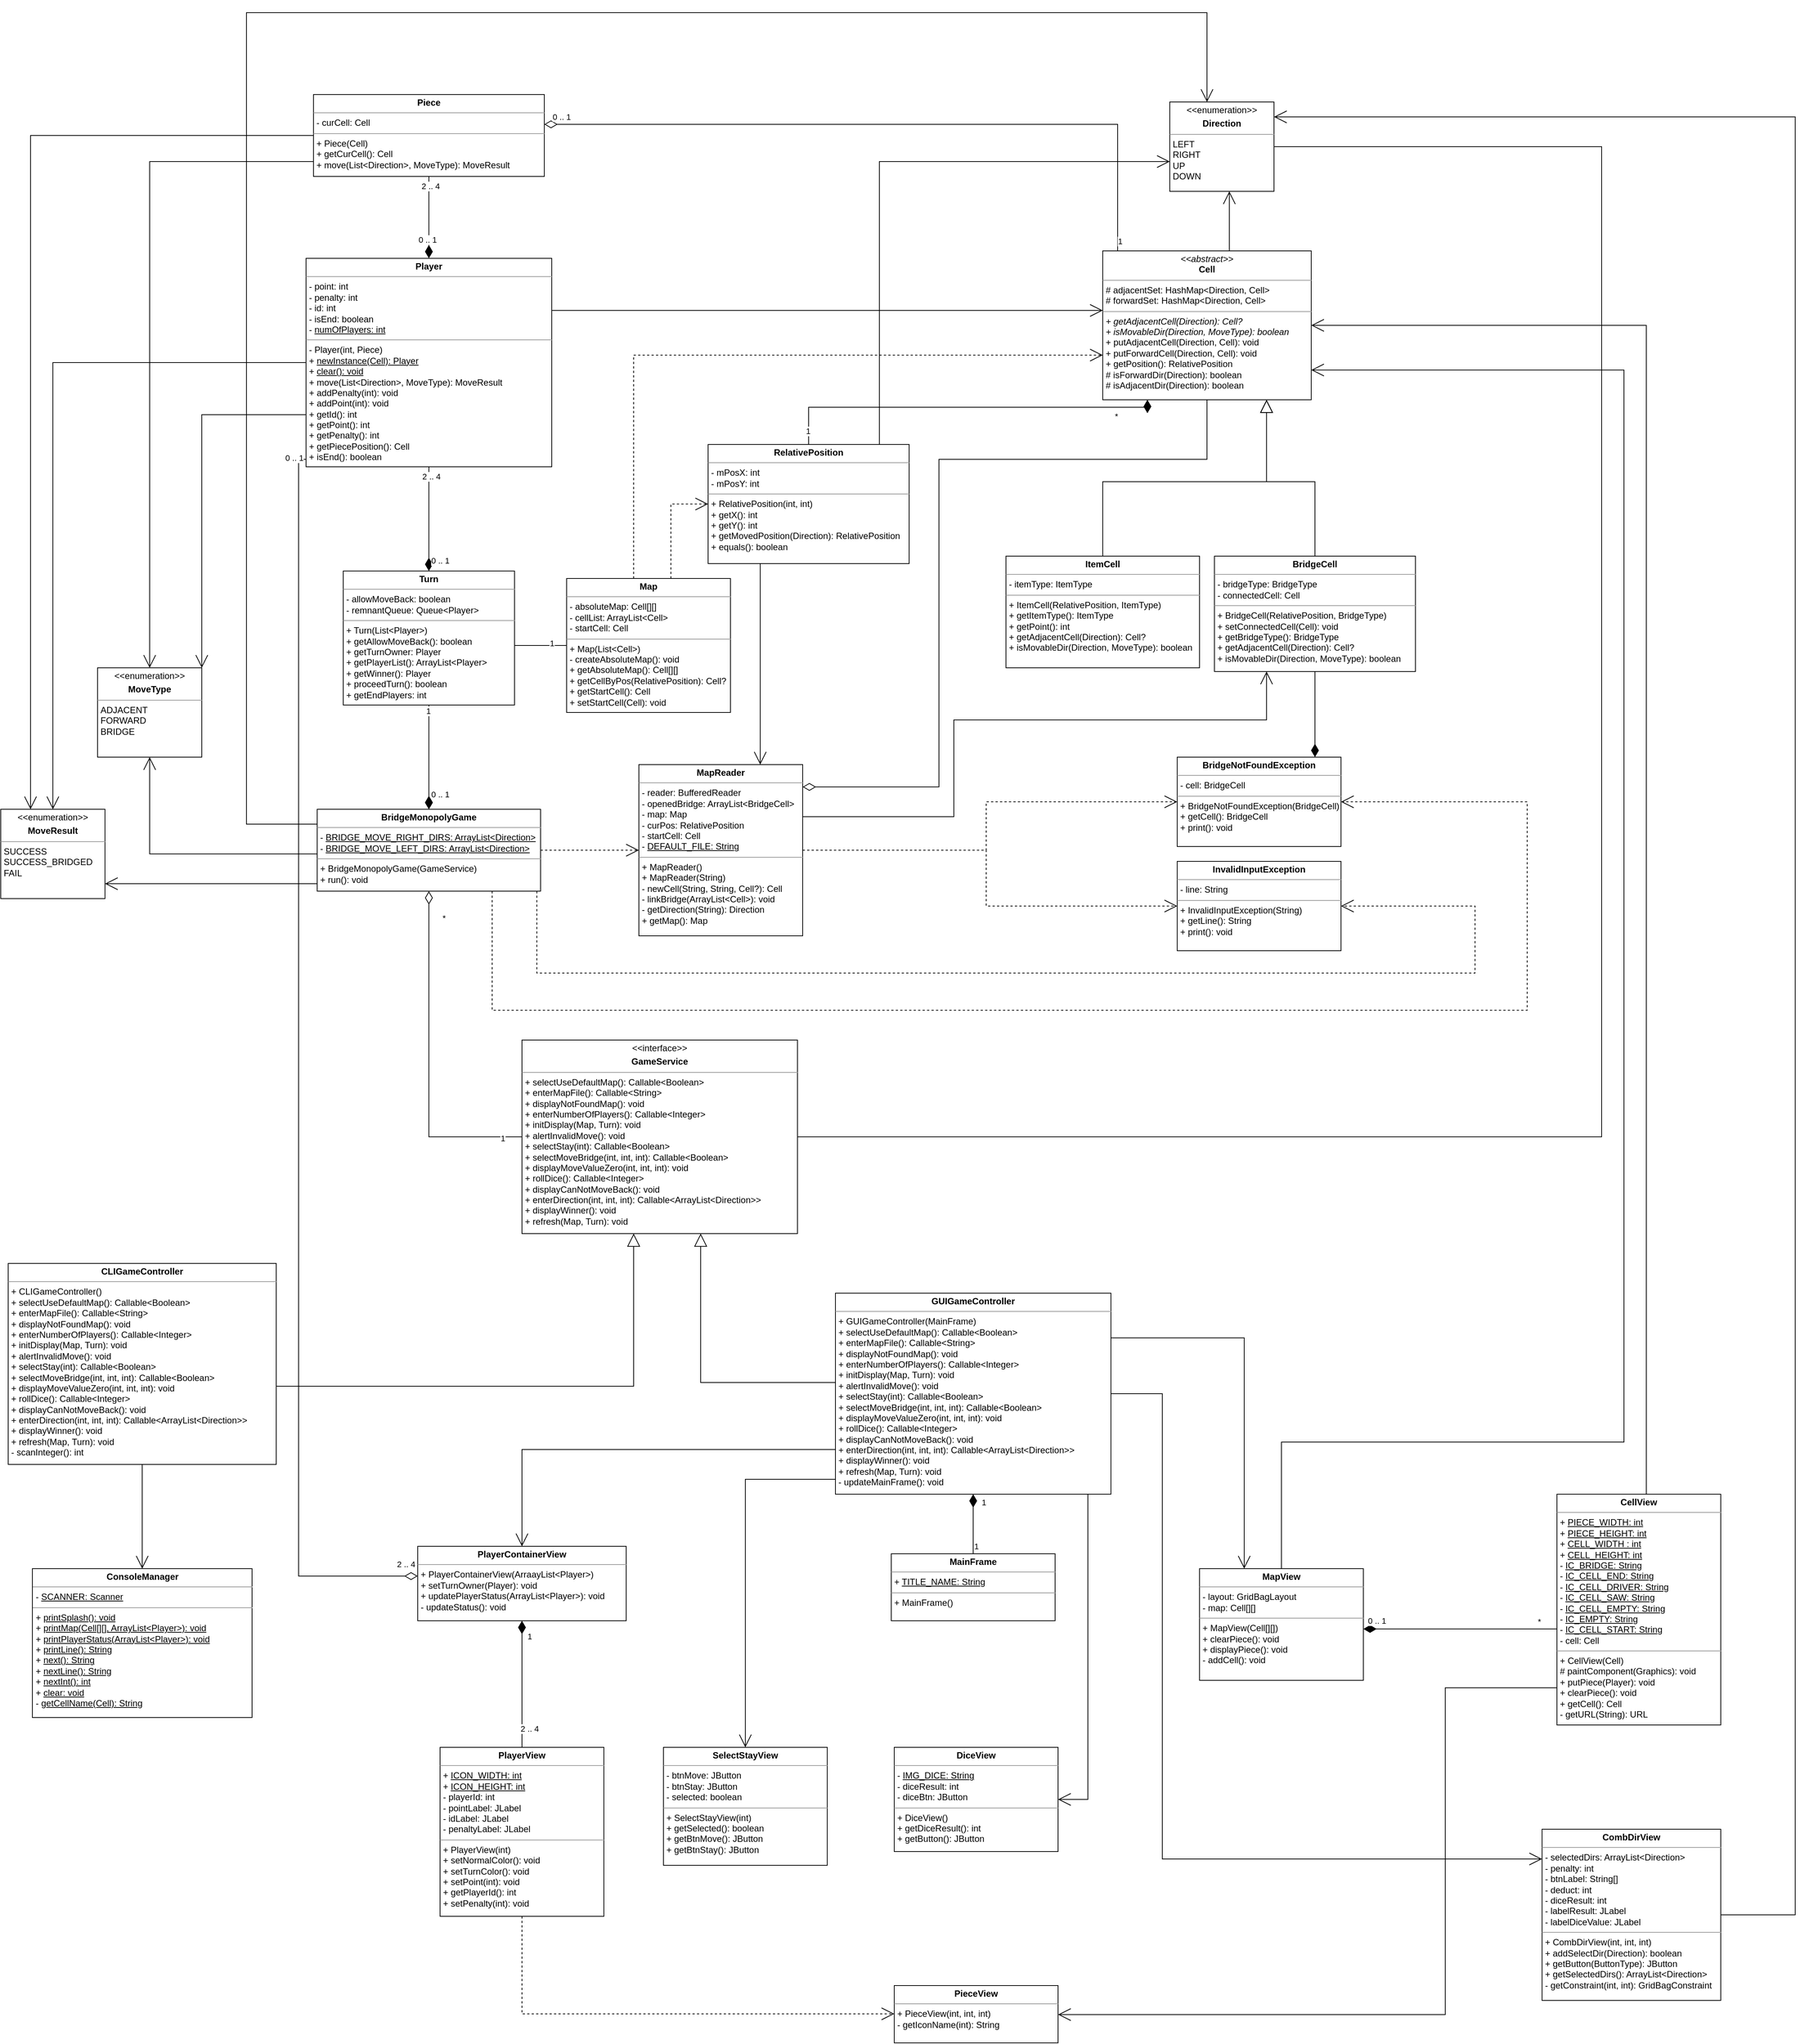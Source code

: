 <mxfile version="19.0.0" type="github">
  <diagram id="lSdw_v9pI3lLwO_2yCFn" name="Page-1">
    <mxGraphModel dx="6531" dy="2848" grid="1" gridSize="10" guides="1" tooltips="1" connect="1" arrows="1" fold="1" page="1" pageScale="1" pageWidth="827" pageHeight="1169" math="0" shadow="0">
      <root>
        <mxCell id="0" />
        <mxCell id="1" parent="0" />
        <mxCell id="UL4XIpP4oCxAfivFOoVr-10" style="edgeStyle=orthogonalEdgeStyle;rounded=0;orthogonalLoop=1;jettySize=auto;html=1;endArrow=block;endFill=0;endSize=15;" parent="1" source="G20q8HZ8Ut2CzJjWJbzp-3" target="UL4XIpP4oCxAfivFOoVr-5" edge="1">
          <mxGeometry relative="1" as="geometry">
            <mxPoint x="328" y="745" as="sourcePoint" />
            <Array as="points">
              <mxPoint x="688" y="670" />
              <mxPoint x="908" y="670" />
            </Array>
          </mxGeometry>
        </mxCell>
        <mxCell id="G20q8HZ8Ut2CzJjWJbzp-133" style="edgeStyle=orthogonalEdgeStyle;rounded=0;orthogonalLoop=1;jettySize=auto;html=1;startArrow=none;startFill=0;endArrow=open;endFill=0;startSize=15;endSize=15;strokeWidth=1;" edge="1" parent="1" source="UL4XIpP4oCxAfivFOoVr-5" target="G20q8HZ8Ut2CzJjWJbzp-7">
          <mxGeometry relative="1" as="geometry">
            <Array as="points">
              <mxPoint x="858" y="310" />
              <mxPoint x="858" y="310" />
            </Array>
          </mxGeometry>
        </mxCell>
        <mxCell id="UL4XIpP4oCxAfivFOoVr-5" value="&lt;p style=&quot;margin:0px;margin-top:4px;text-align:center;&quot;&gt;&lt;i&gt;&amp;lt;&amp;lt;abstract&amp;gt;&amp;gt;&lt;/i&gt;&lt;br&gt;&lt;b&gt;Cell&lt;/b&gt;&lt;/p&gt;&lt;hr size=&quot;1&quot;&gt;&lt;p style=&quot;margin:0px;margin-left:4px;&quot;&gt;# adjacentSet: HashMap&amp;lt;Direction, Cell&amp;gt;&lt;br&gt;# forwardSet: HashMap&amp;lt;Direction, Cell&amp;gt;&lt;/p&gt;&lt;hr size=&quot;1&quot;&gt;&lt;p style=&quot;margin: 0px 0px 0px 4px;&quot;&gt;&lt;i style=&quot;background-color: initial;&quot;&gt;+ getAdjacentCell(Direction): Cell?&lt;/i&gt;&lt;br&gt;&lt;/p&gt;&lt;p style=&quot;margin: 0px 0px 0px 4px;&quot;&gt;&lt;i&gt;+ isMovableDir(Direction, MoveType): boolean&lt;/i&gt;&lt;/p&gt;&lt;p style=&quot;margin:0px;margin-left:4px;&quot;&gt;+ putAdjacentCell(Direction, Cell): void&lt;br&gt;+ putForwardCell(Direction, Cell): void&lt;/p&gt;&lt;p style=&quot;margin:0px;margin-left:4px;&quot;&gt;&lt;span style=&quot;background-color: initial;&quot;&gt;+ getPosition(): RelativePosition&lt;/span&gt;&lt;br&gt;&lt;/p&gt;&lt;p style=&quot;margin:0px;margin-left:4px;&quot;&gt;# isForwardDir(Direction): boolean&lt;/p&gt;&lt;p style=&quot;margin:0px;margin-left:4px;&quot;&gt;# isAdjacentDir(Direction): boolean&lt;/p&gt;" style="verticalAlign=top;align=left;overflow=fill;fontSize=12;fontFamily=Helvetica;html=1;" parent="1" vertex="1">
          <mxGeometry x="688" y="360" width="280" height="200" as="geometry" />
        </mxCell>
        <mxCell id="UL4XIpP4oCxAfivFOoVr-11" style="edgeStyle=orthogonalEdgeStyle;rounded=0;orthogonalLoop=1;jettySize=auto;html=1;endArrow=block;endFill=0;endSize=15;" parent="1" source="G20q8HZ8Ut2CzJjWJbzp-4" target="UL4XIpP4oCxAfivFOoVr-5" edge="1">
          <mxGeometry relative="1" as="geometry">
            <mxPoint x="618" y="745" as="sourcePoint" />
            <Array as="points">
              <mxPoint x="973" y="670" />
              <mxPoint x="908" y="670" />
            </Array>
          </mxGeometry>
        </mxCell>
        <mxCell id="G20q8HZ8Ut2CzJjWJbzp-81" style="edgeStyle=orthogonalEdgeStyle;rounded=0;orthogonalLoop=1;jettySize=auto;html=1;endArrow=diamondThin;endFill=1;endSize=15;" edge="1" parent="1" source="G20q8HZ8Ut2CzJjWJbzp-1" target="UL4XIpP4oCxAfivFOoVr-5">
          <mxGeometry relative="1" as="geometry">
            <Array as="points">
              <mxPoint x="293" y="570" />
              <mxPoint x="748" y="570" />
            </Array>
          </mxGeometry>
        </mxCell>
        <mxCell id="G20q8HZ8Ut2CzJjWJbzp-83" value="1" style="edgeLabel;html=1;align=center;verticalAlign=middle;resizable=0;points=[];" vertex="1" connectable="0" parent="G20q8HZ8Ut2CzJjWJbzp-81">
          <mxGeometry x="-0.929" relative="1" as="geometry">
            <mxPoint x="-1" as="offset" />
          </mxGeometry>
        </mxCell>
        <mxCell id="G20q8HZ8Ut2CzJjWJbzp-84" value="*" style="edgeLabel;html=1;align=center;verticalAlign=middle;resizable=0;points=[];" vertex="1" connectable="0" parent="G20q8HZ8Ut2CzJjWJbzp-81">
          <mxGeometry x="0.768" y="-1" relative="1" as="geometry">
            <mxPoint x="7" y="11" as="offset" />
          </mxGeometry>
        </mxCell>
        <mxCell id="G20q8HZ8Ut2CzJjWJbzp-132" style="edgeStyle=orthogonalEdgeStyle;rounded=0;orthogonalLoop=1;jettySize=auto;html=1;startArrow=none;startFill=0;endArrow=open;endFill=0;startSize=15;endSize=15;strokeWidth=1;" edge="1" parent="1" source="G20q8HZ8Ut2CzJjWJbzp-1" target="G20q8HZ8Ut2CzJjWJbzp-6">
          <mxGeometry relative="1" as="geometry">
            <Array as="points">
              <mxPoint x="228" y="870" />
              <mxPoint x="228" y="870" />
            </Array>
          </mxGeometry>
        </mxCell>
        <mxCell id="G20q8HZ8Ut2CzJjWJbzp-134" style="edgeStyle=orthogonalEdgeStyle;rounded=0;orthogonalLoop=1;jettySize=auto;html=1;startArrow=none;startFill=0;endArrow=open;endFill=0;startSize=15;endSize=15;strokeWidth=1;" edge="1" parent="1" source="G20q8HZ8Ut2CzJjWJbzp-1" target="G20q8HZ8Ut2CzJjWJbzp-7">
          <mxGeometry relative="1" as="geometry">
            <Array as="points">
              <mxPoint x="388" y="240" />
            </Array>
          </mxGeometry>
        </mxCell>
        <mxCell id="G20q8HZ8Ut2CzJjWJbzp-1" value="&lt;p style=&quot;margin:0px;margin-top:4px;text-align:center;&quot;&gt;&lt;b&gt;RelativePosition&lt;/b&gt;&lt;/p&gt;&lt;hr size=&quot;1&quot;&gt;&lt;p style=&quot;margin:0px;margin-left:4px;&quot;&gt;- mPosX: int&lt;br&gt;- mPosY: int&lt;/p&gt;&lt;hr size=&quot;1&quot;&gt;&lt;p style=&quot;margin:0px;margin-left:4px;&quot;&gt;+ RelativePosition(int, int)&lt;/p&gt;&lt;p style=&quot;margin:0px;margin-left:4px;&quot;&gt;+ getX(): int&lt;/p&gt;&lt;p style=&quot;margin:0px;margin-left:4px;&quot;&gt;+ getY(): int&lt;/p&gt;&lt;p style=&quot;margin:0px;margin-left:4px;&quot;&gt;+ getMovedPosition(Direction): RelativePosition&lt;/p&gt;&lt;p style=&quot;margin:0px;margin-left:4px;&quot;&gt;+ equals(): boolean&lt;br&gt;&lt;/p&gt;" style="verticalAlign=top;align=left;overflow=fill;fontSize=12;fontFamily=Helvetica;html=1;" vertex="1" parent="1">
          <mxGeometry x="158" y="620" width="270" height="160" as="geometry" />
        </mxCell>
        <mxCell id="G20q8HZ8Ut2CzJjWJbzp-3" value="&lt;p style=&quot;margin:0px;margin-top:4px;text-align:center;&quot;&gt;&lt;b&gt;ItemCell&lt;/b&gt;&lt;/p&gt;&lt;hr size=&quot;1&quot;&gt;&lt;p style=&quot;margin:0px;margin-left:4px;&quot;&gt;- itemType: ItemType&lt;/p&gt;&lt;hr size=&quot;1&quot;&gt;&lt;p style=&quot;margin:0px;margin-left:4px;&quot;&gt;+ ItemCell(RelativePosition, ItemType)&lt;/p&gt;&lt;p style=&quot;margin:0px;margin-left:4px;&quot;&gt;+ getItemType(): ItemType&lt;/p&gt;&lt;p style=&quot;margin:0px;margin-left:4px;&quot;&gt;+ getPoint(): int&lt;/p&gt;&lt;p style=&quot;margin: 0px 0px 0px 4px;&quot;&gt;+ getAdjacentCell(Direction): Cell?&lt;/p&gt;&lt;p style=&quot;margin: 0px 0px 0px 4px;&quot;&gt;+ isMovableDir(Direction, MoveType): boolean&lt;/p&gt;" style="verticalAlign=top;align=left;overflow=fill;fontSize=12;fontFamily=Helvetica;html=1;" vertex="1" parent="1">
          <mxGeometry x="558" y="770" width="260" height="150" as="geometry" />
        </mxCell>
        <mxCell id="G20q8HZ8Ut2CzJjWJbzp-4" value="&lt;p style=&quot;margin:0px;margin-top:4px;text-align:center;&quot;&gt;&lt;b&gt;BridgeCell&lt;/b&gt;&lt;/p&gt;&lt;hr size=&quot;1&quot;&gt;&lt;p style=&quot;margin:0px;margin-left:4px;&quot;&gt;- bridgeType: BridgeType&lt;/p&gt;&lt;p style=&quot;margin:0px;margin-left:4px;&quot;&gt;- connectedCell: Cell&lt;/p&gt;&lt;hr size=&quot;1&quot;&gt;&lt;p style=&quot;margin:0px;margin-left:4px;&quot;&gt;+ BridgeCell(RelativePosition, BridgeType)&lt;/p&gt;&lt;p style=&quot;margin:0px;margin-left:4px;&quot;&gt;+ setConnectedCell(Cell): void&lt;/p&gt;&lt;p style=&quot;margin:0px;margin-left:4px;&quot;&gt;+ getBridgeType(): BridgeType&lt;/p&gt;&lt;p style=&quot;margin: 0px 0px 0px 4px;&quot;&gt;+ getAdjacentCell(Direction): Cell?&lt;/p&gt;&lt;p style=&quot;margin: 0px 0px 0px 4px;&quot;&gt;+ isMovableDir(Direction, MoveType): boolean&lt;/p&gt;" style="verticalAlign=top;align=left;overflow=fill;fontSize=12;fontFamily=Helvetica;html=1;" vertex="1" parent="1">
          <mxGeometry x="838" y="770" width="270" height="155" as="geometry" />
        </mxCell>
        <mxCell id="G20q8HZ8Ut2CzJjWJbzp-91" style="edgeStyle=orthogonalEdgeStyle;rounded=0;orthogonalLoop=1;jettySize=auto;html=1;endArrow=diamondThin;endFill=1;endSize=15;" edge="1" parent="1" source="G20q8HZ8Ut2CzJjWJbzp-5" target="G20q8HZ8Ut2CzJjWJbzp-18">
          <mxGeometry relative="1" as="geometry">
            <mxPoint x="518" y="1985" as="targetPoint" />
          </mxGeometry>
        </mxCell>
        <mxCell id="G20q8HZ8Ut2CzJjWJbzp-92" value="1" style="edgeLabel;html=1;align=center;verticalAlign=middle;resizable=0;points=[];" vertex="1" connectable="0" parent="G20q8HZ8Ut2CzJjWJbzp-91">
          <mxGeometry x="-0.905" y="-2" relative="1" as="geometry">
            <mxPoint x="-1" y="-1" as="offset" />
          </mxGeometry>
        </mxCell>
        <mxCell id="G20q8HZ8Ut2CzJjWJbzp-100" style="edgeStyle=orthogonalEdgeStyle;rounded=0;orthogonalLoop=1;jettySize=auto;html=1;endArrow=open;endFill=0;endSize=15;dashed=1;" edge="1" parent="1" source="G20q8HZ8Ut2CzJjWJbzp-5" target="UL4XIpP4oCxAfivFOoVr-5">
          <mxGeometry relative="1" as="geometry">
            <Array as="points">
              <mxPoint x="58" y="500" />
            </Array>
          </mxGeometry>
        </mxCell>
        <mxCell id="G20q8HZ8Ut2CzJjWJbzp-110" style="edgeStyle=orthogonalEdgeStyle;rounded=0;orthogonalLoop=1;jettySize=auto;html=1;startArrow=none;startFill=0;endArrow=open;endFill=0;startSize=15;endSize=15;strokeWidth=1;dashed=1;" edge="1" parent="1" source="G20q8HZ8Ut2CzJjWJbzp-5" target="G20q8HZ8Ut2CzJjWJbzp-1">
          <mxGeometry relative="1" as="geometry">
            <Array as="points">
              <mxPoint x="108" y="700" />
            </Array>
          </mxGeometry>
        </mxCell>
        <mxCell id="G20q8HZ8Ut2CzJjWJbzp-5" value="&lt;p style=&quot;margin:0px;margin-top:4px;text-align:center;&quot;&gt;&lt;b&gt;Map&lt;/b&gt;&lt;/p&gt;&lt;hr size=&quot;1&quot;&gt;&lt;p style=&quot;margin:0px;margin-left:4px;&quot;&gt;- absoluteMap: Cell[][]&lt;/p&gt;&lt;p style=&quot;margin:0px;margin-left:4px;&quot;&gt;- cellList: ArrayList&amp;lt;Cell&amp;gt;&lt;/p&gt;&lt;p style=&quot;margin:0px;margin-left:4px;&quot;&gt;- startCell: Cell&lt;/p&gt;&lt;hr size=&quot;1&quot;&gt;&lt;p style=&quot;margin:0px;margin-left:4px;&quot;&gt;+ Map(List&amp;lt;Cell&amp;gt;)&lt;br&gt;&lt;/p&gt;&lt;p style=&quot;margin:0px;margin-left:4px;&quot;&gt;- createAbsoluteMap(): void&lt;/p&gt;&lt;p style=&quot;margin:0px;margin-left:4px;&quot;&gt;+ getAbsoluteMap(): Cell[][]&lt;/p&gt;&lt;p style=&quot;margin:0px;margin-left:4px;&quot;&gt;+ getCellByPos(RelativePosition): Cell?&lt;/p&gt;&lt;p style=&quot;margin:0px;margin-left:4px;&quot;&gt;+ getStartCell(): Cell&lt;/p&gt;&lt;p style=&quot;margin:0px;margin-left:4px;&quot;&gt;+ setStartCell(Cell): void&lt;/p&gt;" style="verticalAlign=top;align=left;overflow=fill;fontSize=12;fontFamily=Helvetica;html=1;" vertex="1" parent="1">
          <mxGeometry x="-32" y="800" width="220" height="180" as="geometry" />
        </mxCell>
        <mxCell id="G20q8HZ8Ut2CzJjWJbzp-72" style="edgeStyle=orthogonalEdgeStyle;rounded=0;orthogonalLoop=1;jettySize=auto;html=1;endArrow=open;endFill=0;endSize=15;dashed=1;" edge="1" parent="1" source="G20q8HZ8Ut2CzJjWJbzp-6" target="G20q8HZ8Ut2CzJjWJbzp-63">
          <mxGeometry relative="1" as="geometry" />
        </mxCell>
        <mxCell id="G20q8HZ8Ut2CzJjWJbzp-73" style="edgeStyle=orthogonalEdgeStyle;rounded=0;orthogonalLoop=1;jettySize=auto;html=1;endArrow=open;endFill=0;endSize=15;dashed=1;" edge="1" parent="1" source="G20q8HZ8Ut2CzJjWJbzp-6" target="G20q8HZ8Ut2CzJjWJbzp-64">
          <mxGeometry relative="1" as="geometry" />
        </mxCell>
        <mxCell id="G20q8HZ8Ut2CzJjWJbzp-105" style="edgeStyle=orthogonalEdgeStyle;rounded=0;orthogonalLoop=1;jettySize=auto;html=1;endArrow=none;endFill=0;endSize=15;startArrow=diamondThin;startFill=0;startSize=15;" edge="1" parent="1" source="G20q8HZ8Ut2CzJjWJbzp-6" target="UL4XIpP4oCxAfivFOoVr-5">
          <mxGeometry relative="1" as="geometry">
            <Array as="points">
              <mxPoint x="468" y="1080" />
              <mxPoint x="468" y="640" />
            </Array>
          </mxGeometry>
        </mxCell>
        <mxCell id="G20q8HZ8Ut2CzJjWJbzp-106" style="edgeStyle=orthogonalEdgeStyle;rounded=0;orthogonalLoop=1;jettySize=auto;html=1;startArrow=none;startFill=0;endArrow=open;endFill=0;startSize=15;endSize=15;strokeWidth=1;" edge="1" parent="1" source="G20q8HZ8Ut2CzJjWJbzp-6" target="G20q8HZ8Ut2CzJjWJbzp-4">
          <mxGeometry relative="1" as="geometry">
            <Array as="points">
              <mxPoint x="488" y="1120" />
              <mxPoint x="488" y="990" />
              <mxPoint x="908" y="990" />
            </Array>
          </mxGeometry>
        </mxCell>
        <mxCell id="G20q8HZ8Ut2CzJjWJbzp-6" value="&lt;p style=&quot;margin:0px;margin-top:4px;text-align:center;&quot;&gt;&lt;b&gt;MapReader&lt;/b&gt;&lt;/p&gt;&lt;hr size=&quot;1&quot;&gt;&lt;p style=&quot;margin:0px;margin-left:4px;&quot;&gt;- reader: BufferedReader&lt;/p&gt;&lt;p style=&quot;margin:0px;margin-left:4px;&quot;&gt;- openedBridge: ArrayList&amp;lt;BridgeCell&amp;gt;&lt;/p&gt;&lt;p style=&quot;margin:0px;margin-left:4px;&quot;&gt;- map: Map&lt;/p&gt;&lt;p style=&quot;margin:0px;margin-left:4px;&quot;&gt;- curPos: RelativePosition&lt;/p&gt;&lt;p style=&quot;margin:0px;margin-left:4px;&quot;&gt;- startCell: Cell&lt;/p&gt;&lt;p style=&quot;margin:0px;margin-left:4px;&quot;&gt;- &lt;u&gt;DEFAULT_FILE: String&lt;/u&gt;&lt;/p&gt;&lt;hr size=&quot;1&quot;&gt;&lt;p style=&quot;margin:0px;margin-left:4px;&quot;&gt;+ MapReader()&lt;/p&gt;&lt;p style=&quot;margin:0px;margin-left:4px;&quot;&gt;+ MapReader(String)&lt;/p&gt;&lt;p style=&quot;margin:0px;margin-left:4px;&quot;&gt;- newCell(String, String, Cell?): Cell&lt;/p&gt;&lt;p style=&quot;margin:0px;margin-left:4px;&quot;&gt;- linkBridge(ArrayList&amp;lt;Cell&amp;gt;): void&lt;/p&gt;&lt;p style=&quot;margin:0px;margin-left:4px;&quot;&gt;- getDirection(String): Direction&lt;/p&gt;&lt;p style=&quot;margin:0px;margin-left:4px;&quot;&gt;+ getMap(): Map&lt;/p&gt;" style="verticalAlign=top;align=left;overflow=fill;fontSize=12;fontFamily=Helvetica;html=1;" vertex="1" parent="1">
          <mxGeometry x="65" y="1050" width="220" height="230" as="geometry" />
        </mxCell>
        <mxCell id="G20q8HZ8Ut2CzJjWJbzp-7" value="&lt;p style=&quot;margin:0px;margin-top:4px;text-align:center;&quot;&gt;&amp;lt;&amp;lt;enumeration&amp;gt;&amp;gt;&lt;/p&gt;&lt;p style=&quot;margin:0px;margin-top:4px;text-align:center;&quot;&gt;&lt;b&gt;Direction&lt;/b&gt;&lt;/p&gt;&lt;hr size=&quot;1&quot;&gt;&lt;p style=&quot;margin:0px;margin-left:4px;&quot;&gt;&lt;/p&gt;&lt;p style=&quot;margin:0px;margin-left:4px;&quot;&gt;LEFT&lt;/p&gt;&lt;p style=&quot;margin:0px;margin-left:4px;&quot;&gt;RIGHT&lt;/p&gt;&lt;p style=&quot;margin:0px;margin-left:4px;&quot;&gt;UP&lt;/p&gt;&lt;p style=&quot;margin:0px;margin-left:4px;&quot;&gt;DOWN&lt;/p&gt;" style="verticalAlign=top;align=left;overflow=fill;fontSize=12;fontFamily=Helvetica;html=1;" vertex="1" parent="1">
          <mxGeometry x="778" y="160" width="140" height="120" as="geometry" />
        </mxCell>
        <mxCell id="G20q8HZ8Ut2CzJjWJbzp-8" value="&lt;p style=&quot;margin:0px;margin-top:4px;text-align:center;&quot;&gt;&amp;lt;&amp;lt;enumeration&amp;gt;&amp;gt;&lt;/p&gt;&lt;p style=&quot;margin:0px;margin-top:4px;text-align:center;&quot;&gt;&lt;b&gt;MoveResult&lt;/b&gt;&lt;/p&gt;&lt;hr size=&quot;1&quot;&gt;&lt;p style=&quot;margin:0px;margin-left:4px;&quot;&gt;&lt;/p&gt;&lt;p style=&quot;margin:0px;margin-left:4px;&quot;&gt;SUCCESS&lt;/p&gt;&lt;p style=&quot;margin:0px;margin-left:4px;&quot;&gt;SUCCESS_BRIDGED&lt;/p&gt;&lt;p style=&quot;margin:0px;margin-left:4px;&quot;&gt;FAIL&lt;/p&gt;" style="verticalAlign=top;align=left;overflow=fill;fontSize=12;fontFamily=Helvetica;html=1;" vertex="1" parent="1">
          <mxGeometry x="-792" y="1110" width="140" height="120" as="geometry" />
        </mxCell>
        <mxCell id="G20q8HZ8Ut2CzJjWJbzp-10" value="&lt;p style=&quot;margin:0px;margin-top:4px;text-align:center;&quot;&gt;&amp;lt;&amp;lt;enumeration&amp;gt;&amp;gt;&lt;/p&gt;&lt;p style=&quot;margin:0px;margin-top:4px;text-align:center;&quot;&gt;&lt;b&gt;MoveType&lt;/b&gt;&lt;/p&gt;&lt;hr size=&quot;1&quot;&gt;&lt;p style=&quot;margin:0px;margin-left:4px;&quot;&gt;&lt;/p&gt;&lt;p style=&quot;margin:0px;margin-left:4px;&quot;&gt;ADJACENT&lt;/p&gt;&lt;p style=&quot;margin:0px;margin-left:4px;&quot;&gt;FORWARD&lt;/p&gt;&lt;p style=&quot;margin:0px;margin-left:4px;&quot;&gt;BRIDGE&lt;/p&gt;" style="verticalAlign=top;align=left;overflow=fill;fontSize=12;fontFamily=Helvetica;html=1;" vertex="1" parent="1">
          <mxGeometry x="-662" y="920" width="140" height="120" as="geometry" />
        </mxCell>
        <mxCell id="G20q8HZ8Ut2CzJjWJbzp-97" style="edgeStyle=orthogonalEdgeStyle;rounded=0;orthogonalLoop=1;jettySize=auto;html=1;endArrow=diamondThin;endFill=1;endSize=15;" edge="1" parent="1" source="G20q8HZ8Ut2CzJjWJbzp-12" target="G20q8HZ8Ut2CzJjWJbzp-13">
          <mxGeometry relative="1" as="geometry" />
        </mxCell>
        <mxCell id="G20q8HZ8Ut2CzJjWJbzp-98" value="2 .. 4" style="edgeLabel;html=1;align=center;verticalAlign=middle;resizable=0;points=[];" vertex="1" connectable="0" parent="G20q8HZ8Ut2CzJjWJbzp-97">
          <mxGeometry x="-0.769" y="2" relative="1" as="geometry">
            <mxPoint as="offset" />
          </mxGeometry>
        </mxCell>
        <mxCell id="G20q8HZ8Ut2CzJjWJbzp-99" value="0 .. 1" style="edgeLabel;html=1;align=center;verticalAlign=middle;resizable=0;points=[];" vertex="1" connectable="0" parent="G20q8HZ8Ut2CzJjWJbzp-97">
          <mxGeometry x="0.544" y="-2" relative="1" as="geometry">
            <mxPoint as="offset" />
          </mxGeometry>
        </mxCell>
        <mxCell id="G20q8HZ8Ut2CzJjWJbzp-103" style="edgeStyle=orthogonalEdgeStyle;rounded=0;orthogonalLoop=1;jettySize=auto;html=1;endArrow=diamondThin;endFill=0;endSize=15;" edge="1" parent="1" source="UL4XIpP4oCxAfivFOoVr-5" target="G20q8HZ8Ut2CzJjWJbzp-12">
          <mxGeometry relative="1" as="geometry">
            <mxPoint x="108" y="360" as="sourcePoint" />
            <mxPoint x="418" y="270" as="targetPoint" />
            <Array as="points">
              <mxPoint x="708" y="190" />
            </Array>
          </mxGeometry>
        </mxCell>
        <mxCell id="G20q8HZ8Ut2CzJjWJbzp-168" value="0 .. 1" style="edgeLabel;html=1;align=center;verticalAlign=middle;resizable=0;points=[];" vertex="1" connectable="0" parent="G20q8HZ8Ut2CzJjWJbzp-103">
          <mxGeometry x="0.952" y="-3" relative="1" as="geometry">
            <mxPoint y="-7" as="offset" />
          </mxGeometry>
        </mxCell>
        <mxCell id="G20q8HZ8Ut2CzJjWJbzp-169" value="1" style="edgeLabel;html=1;align=center;verticalAlign=middle;resizable=0;points=[];" vertex="1" connectable="0" parent="G20q8HZ8Ut2CzJjWJbzp-103">
          <mxGeometry x="-0.972" y="-3" relative="1" as="geometry">
            <mxPoint as="offset" />
          </mxGeometry>
        </mxCell>
        <mxCell id="G20q8HZ8Ut2CzJjWJbzp-128" style="edgeStyle=orthogonalEdgeStyle;rounded=0;orthogonalLoop=1;jettySize=auto;html=1;startArrow=none;startFill=0;endArrow=open;endFill=0;startSize=15;endSize=15;strokeWidth=1;" edge="1" parent="1" source="G20q8HZ8Ut2CzJjWJbzp-12" target="G20q8HZ8Ut2CzJjWJbzp-10">
          <mxGeometry relative="1" as="geometry">
            <mxPoint x="-582" y="1060" as="targetPoint" />
            <Array as="points">
              <mxPoint x="-592" y="240" />
            </Array>
          </mxGeometry>
        </mxCell>
        <mxCell id="G20q8HZ8Ut2CzJjWJbzp-129" style="edgeStyle=orthogonalEdgeStyle;rounded=0;orthogonalLoop=1;jettySize=auto;html=1;startArrow=none;startFill=0;endArrow=open;endFill=0;startSize=15;endSize=15;strokeWidth=1;" edge="1" parent="1" source="G20q8HZ8Ut2CzJjWJbzp-12" target="G20q8HZ8Ut2CzJjWJbzp-8">
          <mxGeometry relative="1" as="geometry">
            <Array as="points">
              <mxPoint x="-752" y="205" />
            </Array>
          </mxGeometry>
        </mxCell>
        <mxCell id="G20q8HZ8Ut2CzJjWJbzp-12" value="&lt;p style=&quot;margin:0px;margin-top:4px;text-align:center;&quot;&gt;&lt;b&gt;Piece&lt;/b&gt;&lt;/p&gt;&lt;hr size=&quot;1&quot;&gt;&lt;p style=&quot;margin:0px;margin-left:4px;&quot;&gt;- curCell: Cell&lt;/p&gt;&lt;hr size=&quot;1&quot;&gt;&lt;p style=&quot;margin:0px;margin-left:4px;&quot;&gt;+ Piece(Cell)&lt;/p&gt;&lt;p style=&quot;margin:0px;margin-left:4px;&quot;&gt;+ getCurCell(): Cell&lt;/p&gt;&lt;p style=&quot;margin:0px;margin-left:4px;&quot;&gt;+ move(List&amp;lt;Direction&amp;gt;, MoveType): MoveResult&lt;/p&gt;" style="verticalAlign=top;align=left;overflow=fill;fontSize=12;fontFamily=Helvetica;html=1;" vertex="1" parent="1">
          <mxGeometry x="-372" y="150" width="310" height="110" as="geometry" />
        </mxCell>
        <mxCell id="G20q8HZ8Ut2CzJjWJbzp-88" style="edgeStyle=orthogonalEdgeStyle;rounded=0;orthogonalLoop=1;jettySize=auto;html=1;endArrow=diamondThin;endFill=1;endSize=15;" edge="1" parent="1" source="G20q8HZ8Ut2CzJjWJbzp-13" target="G20q8HZ8Ut2CzJjWJbzp-17">
          <mxGeometry relative="1" as="geometry" />
        </mxCell>
        <mxCell id="G20q8HZ8Ut2CzJjWJbzp-89" value="2 .. 4" style="edgeLabel;html=1;align=center;verticalAlign=middle;resizable=0;points=[];" vertex="1" connectable="0" parent="G20q8HZ8Ut2CzJjWJbzp-88">
          <mxGeometry x="-0.817" y="3" relative="1" as="geometry">
            <mxPoint as="offset" />
          </mxGeometry>
        </mxCell>
        <mxCell id="G20q8HZ8Ut2CzJjWJbzp-90" value="0 .. 1" style="edgeLabel;html=1;align=center;verticalAlign=middle;resizable=0;points=[];" vertex="1" connectable="0" parent="G20q8HZ8Ut2CzJjWJbzp-88">
          <mxGeometry x="0.8" y="-1" relative="1" as="geometry">
            <mxPoint x="16" as="offset" />
          </mxGeometry>
        </mxCell>
        <mxCell id="G20q8HZ8Ut2CzJjWJbzp-127" style="edgeStyle=orthogonalEdgeStyle;rounded=0;orthogonalLoop=1;jettySize=auto;html=1;startArrow=none;startFill=0;endArrow=open;endFill=0;startSize=15;endSize=15;strokeWidth=1;" edge="1" parent="1" source="G20q8HZ8Ut2CzJjWJbzp-13" target="G20q8HZ8Ut2CzJjWJbzp-10">
          <mxGeometry relative="1" as="geometry">
            <Array as="points">
              <mxPoint x="-522" y="580" />
            </Array>
          </mxGeometry>
        </mxCell>
        <mxCell id="G20q8HZ8Ut2CzJjWJbzp-130" style="edgeStyle=orthogonalEdgeStyle;rounded=0;orthogonalLoop=1;jettySize=auto;html=1;startArrow=none;startFill=0;endArrow=open;endFill=0;startSize=15;endSize=15;strokeWidth=1;" edge="1" parent="1" source="G20q8HZ8Ut2CzJjWJbzp-13" target="G20q8HZ8Ut2CzJjWJbzp-8">
          <mxGeometry relative="1" as="geometry" />
        </mxCell>
        <mxCell id="G20q8HZ8Ut2CzJjWJbzp-135" style="edgeStyle=orthogonalEdgeStyle;rounded=0;orthogonalLoop=1;jettySize=auto;html=1;startArrow=none;startFill=0;endArrow=open;endFill=0;startSize=15;endSize=15;strokeWidth=1;" edge="1" parent="1" source="G20q8HZ8Ut2CzJjWJbzp-13" target="UL4XIpP4oCxAfivFOoVr-5">
          <mxGeometry relative="1" as="geometry">
            <Array as="points">
              <mxPoint x="448" y="440" />
              <mxPoint x="448" y="440" />
            </Array>
          </mxGeometry>
        </mxCell>
        <mxCell id="G20q8HZ8Ut2CzJjWJbzp-13" value="&lt;p style=&quot;margin:0px;margin-top:4px;text-align:center;&quot;&gt;&lt;b&gt;Player&lt;/b&gt;&lt;/p&gt;&lt;hr size=&quot;1&quot;&gt;&lt;p style=&quot;margin:0px;margin-left:4px;&quot;&gt;- point: int&lt;/p&gt;&lt;p style=&quot;margin:0px;margin-left:4px;&quot;&gt;- penalty: int&lt;/p&gt;&lt;p style=&quot;margin:0px;margin-left:4px;&quot;&gt;- id: int&lt;/p&gt;&lt;p style=&quot;margin:0px;margin-left:4px;&quot;&gt;- isEnd: boolean&lt;/p&gt;&lt;p style=&quot;margin:0px;margin-left:4px;&quot;&gt;- &lt;u&gt;numOfPlayers: int&lt;/u&gt;&lt;/p&gt;&lt;hr size=&quot;1&quot;&gt;&lt;p style=&quot;margin:0px;margin-left:4px;&quot;&gt;- Player(int, Piece)&lt;/p&gt;&lt;p style=&quot;margin:0px;margin-left:4px;&quot;&gt;+ &lt;u&gt;newInstance(Cell): Player&lt;/u&gt;&lt;/p&gt;&lt;p style=&quot;margin:0px;margin-left:4px;&quot;&gt;+ &lt;u&gt;clear(): void&lt;/u&gt;&lt;/p&gt;&lt;p style=&quot;margin:0px;margin-left:4px;&quot;&gt;+ move(List&amp;lt;Direction&amp;gt;, MoveType): MoveResult&lt;/p&gt;&lt;p style=&quot;margin:0px;margin-left:4px;&quot;&gt;+ addPenalty(int): void&lt;/p&gt;&lt;p style=&quot;margin:0px;margin-left:4px;&quot;&gt;+ addPoint(int): void&lt;/p&gt;&lt;p style=&quot;margin:0px;margin-left:4px;&quot;&gt;+ getId(): int&lt;/p&gt;&lt;p style=&quot;margin:0px;margin-left:4px;&quot;&gt;+ getPoint(): int&lt;/p&gt;&lt;p style=&quot;margin:0px;margin-left:4px;&quot;&gt;+ getPenalty(): int&lt;br&gt;&lt;/p&gt;&lt;p style=&quot;margin:0px;margin-left:4px;&quot;&gt;+ getPiecePosition(): Cell&lt;/p&gt;&lt;p style=&quot;margin:0px;margin-left:4px;&quot;&gt;+ isEnd(): boolean&lt;/p&gt;&lt;p style=&quot;margin:0px;margin-left:4px;&quot;&gt;&lt;br&gt;&lt;/p&gt;&lt;p style=&quot;margin:0px;margin-left:4px;&quot;&gt;&lt;br&gt;&lt;/p&gt;" style="verticalAlign=top;align=left;overflow=fill;fontSize=12;fontFamily=Helvetica;html=1;" vertex="1" parent="1">
          <mxGeometry x="-382" y="370" width="330" height="280" as="geometry" />
        </mxCell>
        <mxCell id="G20q8HZ8Ut2CzJjWJbzp-85" style="edgeStyle=orthogonalEdgeStyle;rounded=0;orthogonalLoop=1;jettySize=auto;html=1;endArrow=diamondThin;endFill=1;endSize=15;" edge="1" parent="1" source="G20q8HZ8Ut2CzJjWJbzp-17" target="G20q8HZ8Ut2CzJjWJbzp-18">
          <mxGeometry relative="1" as="geometry" />
        </mxCell>
        <mxCell id="G20q8HZ8Ut2CzJjWJbzp-86" value="0 .. 1" style="edgeLabel;html=1;align=center;verticalAlign=middle;resizable=0;points=[];" vertex="1" connectable="0" parent="G20q8HZ8Ut2CzJjWJbzp-85">
          <mxGeometry x="0.909" relative="1" as="geometry">
            <mxPoint x="15" y="-14" as="offset" />
          </mxGeometry>
        </mxCell>
        <mxCell id="G20q8HZ8Ut2CzJjWJbzp-87" value="1" style="edgeLabel;html=1;align=center;verticalAlign=middle;resizable=0;points=[];" vertex="1" connectable="0" parent="G20q8HZ8Ut2CzJjWJbzp-85">
          <mxGeometry x="-0.889" relative="1" as="geometry">
            <mxPoint x="-1" as="offset" />
          </mxGeometry>
        </mxCell>
        <mxCell id="G20q8HZ8Ut2CzJjWJbzp-17" value="&lt;p style=&quot;margin:0px;margin-top:4px;text-align:center;&quot;&gt;&lt;b&gt;Turn&lt;/b&gt;&lt;/p&gt;&lt;hr size=&quot;1&quot;&gt;&lt;p style=&quot;margin:0px;margin-left:4px;&quot;&gt;- allowMoveBack: boolean&lt;/p&gt;&lt;p style=&quot;margin:0px;margin-left:4px;&quot;&gt;- remnantQueue: Queue&amp;lt;Player&amp;gt;&lt;/p&gt;&lt;hr size=&quot;1&quot;&gt;&lt;p style=&quot;margin:0px;margin-left:4px;&quot;&gt;+ Turn(List&amp;lt;Player&amp;gt;)&lt;/p&gt;&lt;p style=&quot;margin:0px;margin-left:4px;&quot;&gt;+ getAllowMoveBack(): boolean&lt;/p&gt;&lt;p style=&quot;margin:0px;margin-left:4px;&quot;&gt;+ getTurnOwner: Player&lt;/p&gt;&lt;p style=&quot;margin:0px;margin-left:4px;&quot;&gt;+ getPlayerList(): ArrayList&amp;lt;Player&amp;gt;&lt;/p&gt;&lt;p style=&quot;margin:0px;margin-left:4px;&quot;&gt;+ getWinner(): Player&lt;/p&gt;&lt;p style=&quot;margin:0px;margin-left:4px;&quot;&gt;+ proceedTurn(): boolean&lt;/p&gt;&lt;p style=&quot;margin:0px;margin-left:4px;&quot;&gt;+ getEndPlayers: int&lt;/p&gt;" style="verticalAlign=top;align=left;overflow=fill;fontSize=12;fontFamily=Helvetica;html=1;" vertex="1" parent="1">
          <mxGeometry x="-332" y="790" width="230" height="180" as="geometry" />
        </mxCell>
        <mxCell id="G20q8HZ8Ut2CzJjWJbzp-71" style="edgeStyle=orthogonalEdgeStyle;rounded=0;orthogonalLoop=1;jettySize=auto;html=1;endArrow=open;endFill=0;endSize=15;dashed=1;" edge="1" parent="1" source="G20q8HZ8Ut2CzJjWJbzp-18" target="G20q8HZ8Ut2CzJjWJbzp-6">
          <mxGeometry relative="1" as="geometry" />
        </mxCell>
        <mxCell id="G20q8HZ8Ut2CzJjWJbzp-108" style="edgeStyle=orthogonalEdgeStyle;rounded=0;orthogonalLoop=1;jettySize=auto;html=1;startArrow=none;startFill=0;endArrow=open;endFill=0;startSize=15;endSize=15;strokeWidth=1;" edge="1" parent="1" source="G20q8HZ8Ut2CzJjWJbzp-18" target="G20q8HZ8Ut2CzJjWJbzp-7">
          <mxGeometry relative="1" as="geometry">
            <Array as="points">
              <mxPoint x="-462" y="1130" />
              <mxPoint x="-462" y="40" />
              <mxPoint x="828" y="40" />
            </Array>
          </mxGeometry>
        </mxCell>
        <mxCell id="G20q8HZ8Ut2CzJjWJbzp-118" style="edgeStyle=orthogonalEdgeStyle;rounded=0;orthogonalLoop=1;jettySize=auto;html=1;startArrow=none;startFill=0;endArrow=open;endFill=0;startSize=15;endSize=15;strokeWidth=1;dashed=1;" edge="1" parent="1" source="G20q8HZ8Ut2CzJjWJbzp-18" target="G20q8HZ8Ut2CzJjWJbzp-64">
          <mxGeometry relative="1" as="geometry">
            <Array as="points">
              <mxPoint x="-132" y="1380" />
              <mxPoint x="1258" y="1380" />
              <mxPoint x="1258" y="1100" />
            </Array>
          </mxGeometry>
        </mxCell>
        <mxCell id="G20q8HZ8Ut2CzJjWJbzp-119" style="edgeStyle=orthogonalEdgeStyle;rounded=0;orthogonalLoop=1;jettySize=auto;html=1;dashed=1;startArrow=none;startFill=0;endArrow=open;endFill=0;startSize=15;endSize=15;strokeWidth=1;" edge="1" parent="1" source="G20q8HZ8Ut2CzJjWJbzp-18" target="G20q8HZ8Ut2CzJjWJbzp-63">
          <mxGeometry relative="1" as="geometry">
            <Array as="points">
              <mxPoint x="-72" y="1330" />
              <mxPoint x="1188" y="1330" />
              <mxPoint x="1188" y="1240" />
            </Array>
          </mxGeometry>
        </mxCell>
        <mxCell id="G20q8HZ8Ut2CzJjWJbzp-125" style="edgeStyle=orthogonalEdgeStyle;rounded=0;orthogonalLoop=1;jettySize=auto;html=1;startArrow=none;startFill=0;endArrow=open;endFill=0;startSize=15;endSize=15;strokeWidth=1;" edge="1" parent="1" source="G20q8HZ8Ut2CzJjWJbzp-18" target="G20q8HZ8Ut2CzJjWJbzp-8">
          <mxGeometry relative="1" as="geometry">
            <Array as="points">
              <mxPoint x="-432" y="1210" />
              <mxPoint x="-432" y="1210" />
            </Array>
          </mxGeometry>
        </mxCell>
        <mxCell id="G20q8HZ8Ut2CzJjWJbzp-126" style="edgeStyle=orthogonalEdgeStyle;rounded=0;orthogonalLoop=1;jettySize=auto;html=1;startArrow=none;startFill=0;endArrow=open;endFill=0;startSize=15;endSize=15;strokeWidth=1;" edge="1" parent="1" source="G20q8HZ8Ut2CzJjWJbzp-18" target="G20q8HZ8Ut2CzJjWJbzp-10">
          <mxGeometry relative="1" as="geometry">
            <Array as="points">
              <mxPoint x="-592" y="1170" />
            </Array>
          </mxGeometry>
        </mxCell>
        <mxCell id="G20q8HZ8Ut2CzJjWJbzp-18" value="&lt;p style=&quot;margin:0px;margin-top:4px;text-align:center;&quot;&gt;&lt;b&gt;BridgeMonopolyGame&lt;/b&gt;&lt;/p&gt;&lt;hr size=&quot;1&quot;&gt;&lt;p style=&quot;margin:0px;margin-left:4px;&quot;&gt;- &lt;u&gt;BRIDGE_MOVE_RIGHT_DIRS: ArrayList&amp;lt;Direction&amp;gt;&lt;/u&gt;&lt;/p&gt;&lt;p style=&quot;margin:0px;margin-left:4px;&quot;&gt;- &lt;u&gt;BRIDGE_MOVE_LEFT_DIRS: ArrayList&amp;lt;Direction&amp;gt;&lt;/u&gt;&lt;/p&gt;&lt;hr size=&quot;1&quot;&gt;&lt;p style=&quot;margin:0px;margin-left:4px;&quot;&gt;+ BridgeMonopolyGame(GameService)&lt;/p&gt;&lt;p style=&quot;margin:0px;margin-left:4px;&quot;&gt;+ run(): void&lt;/p&gt;" style="verticalAlign=top;align=left;overflow=fill;fontSize=12;fontFamily=Helvetica;html=1;" vertex="1" parent="1">
          <mxGeometry x="-367" y="1110" width="300" height="110" as="geometry" />
        </mxCell>
        <mxCell id="G20q8HZ8Ut2CzJjWJbzp-94" style="edgeStyle=orthogonalEdgeStyle;rounded=0;orthogonalLoop=1;jettySize=auto;html=1;endArrow=diamondThin;endFill=0;endSize=15;" edge="1" parent="1" source="G20q8HZ8Ut2CzJjWJbzp-25" target="G20q8HZ8Ut2CzJjWJbzp-18">
          <mxGeometry relative="1" as="geometry">
            <Array as="points">
              <mxPoint x="-217" y="1550" />
            </Array>
          </mxGeometry>
        </mxCell>
        <mxCell id="G20q8HZ8Ut2CzJjWJbzp-95" value="1" style="edgeLabel;html=1;align=center;verticalAlign=middle;resizable=0;points=[];" vertex="1" connectable="0" parent="G20q8HZ8Ut2CzJjWJbzp-94">
          <mxGeometry x="-0.884" y="2" relative="1" as="geometry">
            <mxPoint as="offset" />
          </mxGeometry>
        </mxCell>
        <mxCell id="G20q8HZ8Ut2CzJjWJbzp-96" value="*" style="edgeLabel;html=1;align=center;verticalAlign=middle;resizable=0;points=[];" vertex="1" connectable="0" parent="G20q8HZ8Ut2CzJjWJbzp-94">
          <mxGeometry x="0.844" y="-1" relative="1" as="geometry">
            <mxPoint x="19" as="offset" />
          </mxGeometry>
        </mxCell>
        <mxCell id="G20q8HZ8Ut2CzJjWJbzp-123" style="edgeStyle=orthogonalEdgeStyle;rounded=0;orthogonalLoop=1;jettySize=auto;html=1;startArrow=none;startFill=0;endArrow=none;endFill=0;startSize=15;endSize=15;strokeWidth=1;" edge="1" parent="1" source="G20q8HZ8Ut2CzJjWJbzp-25" target="G20q8HZ8Ut2CzJjWJbzp-7">
          <mxGeometry relative="1" as="geometry">
            <Array as="points">
              <mxPoint x="1358" y="1550" />
              <mxPoint x="1358" y="220" />
            </Array>
          </mxGeometry>
        </mxCell>
        <mxCell id="G20q8HZ8Ut2CzJjWJbzp-25" value="&lt;p style=&quot;margin:0px;margin-top:4px;text-align:center;&quot;&gt;&amp;lt;&amp;lt;interface&amp;gt;&amp;gt;&lt;/p&gt;&lt;p style=&quot;margin:0px;margin-top:4px;text-align:center;&quot;&gt;&lt;b&gt;GameService&lt;/b&gt;&lt;/p&gt;&lt;hr size=&quot;1&quot;&gt;&lt;p style=&quot;margin:0px;margin-left:4px;&quot;&gt;+ selectUseDefaultMap(): Callable&amp;lt;Boolean&amp;gt;&lt;br&gt;&lt;/p&gt;&lt;p style=&quot;margin:0px;margin-left:4px;&quot;&gt;+ enterMapFile(): Callable&amp;lt;String&amp;gt;&lt;/p&gt;&lt;p style=&quot;margin:0px;margin-left:4px;&quot;&gt;+ displayNotFoundMap(): void&lt;br&gt;&lt;/p&gt;&lt;p style=&quot;margin:0px;margin-left:4px;&quot;&gt;+ enterNumberOfPlayers(): Callable&amp;lt;Integer&amp;gt;&lt;/p&gt;&lt;p style=&quot;margin:0px;margin-left:4px;&quot;&gt;+ initDisplay(Map, Turn): void&lt;/p&gt;&lt;p style=&quot;margin:0px;margin-left:4px;&quot;&gt;+ alertInvalidMove(): void&lt;/p&gt;&lt;p style=&quot;margin:0px;margin-left:4px;&quot;&gt;+ selectStay(int): Callable&amp;lt;Boolean&amp;gt;&lt;/p&gt;&lt;p style=&quot;margin:0px;margin-left:4px;&quot;&gt;+ selectMoveBridge(int, int, int): Callable&amp;lt;Boolean&amp;gt;&lt;/p&gt;&lt;p style=&quot;margin:0px;margin-left:4px;&quot;&gt;+ displayMoveValueZero(int, int, int): void&lt;/p&gt;&lt;p style=&quot;margin:0px;margin-left:4px;&quot;&gt;+ rollDice(): Callable&amp;lt;Integer&amp;gt;&lt;/p&gt;&lt;p style=&quot;margin:0px;margin-left:4px;&quot;&gt;+ displayCanNotMoveBack(): void&lt;/p&gt;&lt;p style=&quot;margin:0px;margin-left:4px;&quot;&gt;+ enterDirection(int, int, int): Callable&amp;lt;ArrayList&amp;lt;Direction&amp;gt;&amp;gt;&lt;/p&gt;&lt;p style=&quot;margin:0px;margin-left:4px;&quot;&gt;+ displayWinner(): void&lt;/p&gt;&lt;p style=&quot;margin:0px;margin-left:4px;&quot;&gt;+ refresh(Map, Turn): void&lt;/p&gt;" style="verticalAlign=top;align=left;overflow=fill;fontSize=12;fontFamily=Helvetica;html=1;" vertex="1" parent="1">
          <mxGeometry x="-92" y="1420" width="370" height="260" as="geometry" />
        </mxCell>
        <mxCell id="G20q8HZ8Ut2CzJjWJbzp-63" value="&lt;p style=&quot;margin:0px;margin-top:4px;text-align:center;&quot;&gt;&lt;b&gt;InvalidInputException&lt;/b&gt;&lt;/p&gt;&lt;hr size=&quot;1&quot;&gt;&lt;p style=&quot;margin:0px;margin-left:4px;&quot;&gt;- line: String&lt;/p&gt;&lt;hr size=&quot;1&quot;&gt;&lt;p style=&quot;margin:0px;margin-left:4px;&quot;&gt;+ InvalidInputException(String)&lt;/p&gt;&lt;p style=&quot;margin:0px;margin-left:4px;&quot;&gt;+ getLine(): String&lt;/p&gt;&lt;p style=&quot;margin:0px;margin-left:4px;&quot;&gt;+ print(): void&lt;/p&gt;" style="verticalAlign=top;align=left;overflow=fill;fontSize=12;fontFamily=Helvetica;html=1;" vertex="1" parent="1">
          <mxGeometry x="788" y="1180" width="220" height="120" as="geometry" />
        </mxCell>
        <mxCell id="G20q8HZ8Ut2CzJjWJbzp-79" style="edgeStyle=orthogonalEdgeStyle;rounded=0;orthogonalLoop=1;jettySize=auto;html=1;endArrow=none;endFill=0;endSize=15;startArrow=diamondThin;startFill=1;startSize=15;" edge="1" parent="1" source="G20q8HZ8Ut2CzJjWJbzp-64" target="G20q8HZ8Ut2CzJjWJbzp-4">
          <mxGeometry relative="1" as="geometry">
            <Array as="points">
              <mxPoint x="973" y="1030" />
              <mxPoint x="973" y="1030" />
            </Array>
          </mxGeometry>
        </mxCell>
        <mxCell id="G20q8HZ8Ut2CzJjWJbzp-64" value="&lt;p style=&quot;margin:0px;margin-top:4px;text-align:center;&quot;&gt;&lt;b&gt;BridgeNotFoundException&lt;/b&gt;&lt;/p&gt;&lt;hr size=&quot;1&quot;&gt;&lt;p style=&quot;margin:0px;margin-left:4px;&quot;&gt;- cell: BridgeCell&lt;/p&gt;&lt;hr size=&quot;1&quot;&gt;&lt;p style=&quot;margin:0px;margin-left:4px;&quot;&gt;+ BridgeNotFoundException(BridgeCell)&lt;/p&gt;&lt;p style=&quot;margin:0px;margin-left:4px;&quot;&gt;+ getCell(): BridgeCell&lt;/p&gt;&lt;p style=&quot;margin:0px;margin-left:4px;&quot;&gt;+ print(): void&lt;/p&gt;" style="verticalAlign=top;align=left;overflow=fill;fontSize=12;fontFamily=Helvetica;html=1;" vertex="1" parent="1">
          <mxGeometry x="788" y="1040" width="220" height="120" as="geometry" />
        </mxCell>
        <mxCell id="G20q8HZ8Ut2CzJjWJbzp-122" style="edgeStyle=orthogonalEdgeStyle;rounded=0;orthogonalLoop=1;jettySize=auto;html=1;startArrow=none;startFill=0;endArrow=open;endFill=0;startSize=15;endSize=15;strokeWidth=1;" edge="1" parent="1" source="G20q8HZ8Ut2CzJjWJbzp-65" target="G20q8HZ8Ut2CzJjWJbzp-120">
          <mxGeometry relative="1" as="geometry" />
        </mxCell>
        <mxCell id="G20q8HZ8Ut2CzJjWJbzp-65" value="&lt;p style=&quot;margin:0px;margin-top:4px;text-align:center;&quot;&gt;&lt;b&gt;CLIGameController&lt;/b&gt;&lt;/p&gt;&lt;hr size=&quot;1&quot;&gt;&lt;p style=&quot;margin: 0px 0px 0px 4px;&quot;&gt;+ CLIGameController()&lt;/p&gt;&lt;p style=&quot;margin: 0px 0px 0px 4px;&quot;&gt;+ selectUseDefaultMap(): Callable&amp;lt;Boolean&amp;gt;&lt;br&gt;&lt;/p&gt;&lt;p style=&quot;margin: 0px 0px 0px 4px;&quot;&gt;+ enterMapFile(): Callable&amp;lt;String&amp;gt;&lt;/p&gt;&lt;p style=&quot;margin: 0px 0px 0px 4px;&quot;&gt;+ displayNotFoundMap(): void&lt;br&gt;&lt;/p&gt;&lt;p style=&quot;margin: 0px 0px 0px 4px;&quot;&gt;+ enterNumberOfPlayers(): Callable&amp;lt;Integer&amp;gt;&lt;/p&gt;&lt;p style=&quot;margin: 0px 0px 0px 4px;&quot;&gt;+ initDisplay(Map, Turn): void&lt;/p&gt;&lt;p style=&quot;margin: 0px 0px 0px 4px;&quot;&gt;+ alertInvalidMove(): void&lt;/p&gt;&lt;p style=&quot;margin: 0px 0px 0px 4px;&quot;&gt;+ selectStay(int): Callable&amp;lt;Boolean&amp;gt;&lt;/p&gt;&lt;p style=&quot;margin: 0px 0px 0px 4px;&quot;&gt;+ selectMoveBridge(int, int, int): Callable&amp;lt;Boolean&amp;gt;&lt;/p&gt;&lt;p style=&quot;margin: 0px 0px 0px 4px;&quot;&gt;+ displayMoveValueZero(int, int, int): void&lt;/p&gt;&lt;p style=&quot;margin: 0px 0px 0px 4px;&quot;&gt;+ rollDice(): Callable&amp;lt;Integer&amp;gt;&lt;/p&gt;&lt;p style=&quot;margin: 0px 0px 0px 4px;&quot;&gt;+ displayCanNotMoveBack(): void&lt;/p&gt;&lt;p style=&quot;margin: 0px 0px 0px 4px;&quot;&gt;+ enterDirection(int, int, int): Callable&amp;lt;ArrayList&amp;lt;Direction&amp;gt;&amp;gt;&lt;/p&gt;&lt;p style=&quot;margin: 0px 0px 0px 4px;&quot;&gt;+ displayWinner(): void&lt;/p&gt;&lt;p style=&quot;margin: 0px 0px 0px 4px;&quot;&gt;+ refresh(Map, Turn): void&lt;/p&gt;&lt;p style=&quot;margin: 0px 0px 0px 4px;&quot;&gt;- scanInteger(): int&lt;/p&gt;" style="verticalAlign=top;align=left;overflow=fill;fontSize=12;fontFamily=Helvetica;html=1;" vertex="1" parent="1">
          <mxGeometry x="-782" y="1720" width="360" height="270" as="geometry" />
        </mxCell>
        <mxCell id="G20q8HZ8Ut2CzJjWJbzp-157" style="edgeStyle=orthogonalEdgeStyle;rounded=0;orthogonalLoop=1;jettySize=auto;html=1;startArrow=diamondThin;startFill=1;endArrow=none;endFill=0;startSize=15;endSize=15;strokeWidth=1;" edge="1" parent="1" source="G20q8HZ8Ut2CzJjWJbzp-67" target="G20q8HZ8Ut2CzJjWJbzp-124">
          <mxGeometry relative="1" as="geometry" />
        </mxCell>
        <mxCell id="G20q8HZ8Ut2CzJjWJbzp-158" value="1" style="edgeLabel;html=1;align=center;verticalAlign=middle;resizable=0;points=[];" vertex="1" connectable="0" parent="G20q8HZ8Ut2CzJjWJbzp-157">
          <mxGeometry x="-0.863" y="2" relative="1" as="geometry">
            <mxPoint x="12" y="5" as="offset" />
          </mxGeometry>
        </mxCell>
        <mxCell id="G20q8HZ8Ut2CzJjWJbzp-159" value="1" style="edgeLabel;html=1;align=center;verticalAlign=middle;resizable=0;points=[];" vertex="1" connectable="0" parent="G20q8HZ8Ut2CzJjWJbzp-157">
          <mxGeometry x="0.738" relative="1" as="geometry">
            <mxPoint x="4" as="offset" />
          </mxGeometry>
        </mxCell>
        <mxCell id="G20q8HZ8Ut2CzJjWJbzp-160" style="edgeStyle=orthogonalEdgeStyle;rounded=0;orthogonalLoop=1;jettySize=auto;html=1;startArrow=none;startFill=0;endArrow=open;endFill=0;startSize=15;endSize=15;strokeWidth=1;" edge="1" parent="1" source="G20q8HZ8Ut2CzJjWJbzp-67" target="G20q8HZ8Ut2CzJjWJbzp-137">
          <mxGeometry relative="1" as="geometry">
            <Array as="points">
              <mxPoint x="878" y="1820" />
            </Array>
          </mxGeometry>
        </mxCell>
        <mxCell id="G20q8HZ8Ut2CzJjWJbzp-162" style="edgeStyle=orthogonalEdgeStyle;rounded=0;orthogonalLoop=1;jettySize=auto;html=1;startArrow=none;startFill=0;endArrow=open;endFill=0;startSize=15;endSize=15;strokeWidth=1;" edge="1" parent="1" source="G20q8HZ8Ut2CzJjWJbzp-67" target="G20q8HZ8Ut2CzJjWJbzp-143">
          <mxGeometry relative="1" as="geometry">
            <Array as="points">
              <mxPoint x="768" y="1895" />
              <mxPoint x="768" y="2520" />
            </Array>
          </mxGeometry>
        </mxCell>
        <mxCell id="G20q8HZ8Ut2CzJjWJbzp-163" style="edgeStyle=orthogonalEdgeStyle;rounded=0;orthogonalLoop=1;jettySize=auto;html=1;startArrow=none;startFill=0;endArrow=open;endFill=0;startSize=15;endSize=15;strokeWidth=1;" edge="1" parent="1" source="G20q8HZ8Ut2CzJjWJbzp-67" target="G20q8HZ8Ut2CzJjWJbzp-141">
          <mxGeometry relative="1" as="geometry">
            <Array as="points">
              <mxPoint x="-92" y="1970" />
            </Array>
          </mxGeometry>
        </mxCell>
        <mxCell id="G20q8HZ8Ut2CzJjWJbzp-166" style="edgeStyle=orthogonalEdgeStyle;rounded=0;orthogonalLoop=1;jettySize=auto;html=1;startArrow=none;startFill=0;endArrow=open;endFill=0;startSize=15;endSize=15;strokeWidth=1;" edge="1" parent="1" source="G20q8HZ8Ut2CzJjWJbzp-67" target="G20q8HZ8Ut2CzJjWJbzp-140">
          <mxGeometry relative="1" as="geometry">
            <Array as="points">
              <mxPoint x="208" y="2010" />
            </Array>
          </mxGeometry>
        </mxCell>
        <mxCell id="G20q8HZ8Ut2CzJjWJbzp-167" style="edgeStyle=orthogonalEdgeStyle;rounded=0;orthogonalLoop=1;jettySize=auto;html=1;startArrow=none;startFill=0;endArrow=open;endFill=0;startSize=15;endSize=15;strokeWidth=1;" edge="1" parent="1" source="G20q8HZ8Ut2CzJjWJbzp-67" target="G20q8HZ8Ut2CzJjWJbzp-139">
          <mxGeometry relative="1" as="geometry">
            <Array as="points">
              <mxPoint x="668" y="2440" />
            </Array>
          </mxGeometry>
        </mxCell>
        <mxCell id="G20q8HZ8Ut2CzJjWJbzp-67" value="&lt;p style=&quot;margin:0px;margin-top:4px;text-align:center;&quot;&gt;&lt;b&gt;GUIGameController&lt;/b&gt;&lt;/p&gt;&lt;hr size=&quot;1&quot;&gt;&lt;p style=&quot;margin:0px;margin-left:4px;&quot;&gt;+ GUIGameController(MainFrame)&lt;/p&gt;&lt;p style=&quot;margin: 0px 0px 0px 4px;&quot;&gt;+ selectUseDefaultMap(): Callable&amp;lt;Boolean&amp;gt;&lt;br&gt;&lt;/p&gt;&lt;p style=&quot;margin: 0px 0px 0px 4px;&quot;&gt;+ enterMapFile(): Callable&amp;lt;String&amp;gt;&lt;/p&gt;&lt;p style=&quot;margin: 0px 0px 0px 4px;&quot;&gt;+ displayNotFoundMap(): void&lt;br&gt;&lt;/p&gt;&lt;p style=&quot;margin: 0px 0px 0px 4px;&quot;&gt;+ enterNumberOfPlayers(): Callable&amp;lt;Integer&amp;gt;&lt;/p&gt;&lt;p style=&quot;margin: 0px 0px 0px 4px;&quot;&gt;+ initDisplay(Map, Turn): void&lt;/p&gt;&lt;p style=&quot;margin: 0px 0px 0px 4px;&quot;&gt;+ alertInvalidMove(): void&lt;/p&gt;&lt;p style=&quot;margin: 0px 0px 0px 4px;&quot;&gt;+ selectStay(int): Callable&amp;lt;Boolean&amp;gt;&lt;/p&gt;&lt;p style=&quot;margin: 0px 0px 0px 4px;&quot;&gt;+ selectMoveBridge(int, int, int): Callable&amp;lt;Boolean&amp;gt;&lt;/p&gt;&lt;p style=&quot;margin: 0px 0px 0px 4px;&quot;&gt;+ displayMoveValueZero(int, int, int): void&lt;/p&gt;&lt;p style=&quot;margin: 0px 0px 0px 4px;&quot;&gt;+ rollDice(): Callable&amp;lt;Integer&amp;gt;&lt;/p&gt;&lt;p style=&quot;margin: 0px 0px 0px 4px;&quot;&gt;+ displayCanNotMoveBack(): void&lt;/p&gt;&lt;p style=&quot;margin: 0px 0px 0px 4px;&quot;&gt;+ enterDirection(int, int, int): Callable&amp;lt;ArrayList&amp;lt;Direction&amp;gt;&amp;gt;&lt;/p&gt;&lt;p style=&quot;margin: 0px 0px 0px 4px;&quot;&gt;+ displayWinner(): void&lt;/p&gt;&lt;p style=&quot;margin: 0px 0px 0px 4px;&quot;&gt;+ refresh(Map, Turn): void&lt;/p&gt;&lt;p style=&quot;margin: 0px 0px 0px 4px;&quot;&gt;- updateMainFrame(): void&lt;/p&gt;" style="verticalAlign=top;align=left;overflow=fill;fontSize=12;fontFamily=Helvetica;html=1;" vertex="1" parent="1">
          <mxGeometry x="329" y="1760" width="370" height="270" as="geometry" />
        </mxCell>
        <mxCell id="G20q8HZ8Ut2CzJjWJbzp-69" style="edgeStyle=orthogonalEdgeStyle;rounded=0;orthogonalLoop=1;jettySize=auto;html=1;endArrow=block;endFill=0;endSize=15;" edge="1" parent="1" source="G20q8HZ8Ut2CzJjWJbzp-67" target="G20q8HZ8Ut2CzJjWJbzp-25">
          <mxGeometry relative="1" as="geometry">
            <mxPoint x="1103" y="1845" as="sourcePoint" />
            <mxPoint x="948" y="1760" as="targetPoint" />
            <Array as="points">
              <mxPoint x="148" y="1880" />
            </Array>
          </mxGeometry>
        </mxCell>
        <mxCell id="G20q8HZ8Ut2CzJjWJbzp-70" style="edgeStyle=orthogonalEdgeStyle;rounded=0;orthogonalLoop=1;jettySize=auto;html=1;endArrow=block;endFill=0;endSize=15;" edge="1" parent="1" source="G20q8HZ8Ut2CzJjWJbzp-65" target="G20q8HZ8Ut2CzJjWJbzp-25">
          <mxGeometry relative="1" as="geometry">
            <mxPoint x="1138" y="2080" as="sourcePoint" />
            <mxPoint x="1038" y="2215.043" as="targetPoint" />
            <Array as="points">
              <mxPoint x="58" y="1885" />
            </Array>
          </mxGeometry>
        </mxCell>
        <mxCell id="G20q8HZ8Ut2CzJjWJbzp-120" value="&lt;p style=&quot;margin:0px;margin-top:4px;text-align:center;&quot;&gt;&lt;b&gt;ConsoleManager&lt;/b&gt;&lt;/p&gt;&lt;hr size=&quot;1&quot;&gt;&lt;p style=&quot;margin:0px;margin-left:4px;&quot;&gt;- &lt;u&gt;SCANNER: Scanner&lt;/u&gt;&lt;/p&gt;&lt;hr size=&quot;1&quot;&gt;&lt;p style=&quot;margin:0px;margin-left:4px;&quot;&gt;+ &lt;u&gt;printSplash(): void&lt;/u&gt;&lt;/p&gt;&lt;p style=&quot;margin:0px;margin-left:4px;&quot;&gt;+ &lt;u&gt;printMap(Cell[][], ArrayList&amp;lt;Player&amp;gt;): void&lt;/u&gt;&lt;/p&gt;&lt;p style=&quot;margin:0px;margin-left:4px;&quot;&gt;+ &lt;u&gt;printPlayerStatus(ArrayList&amp;lt;Player&amp;gt;): void&lt;/u&gt;&lt;/p&gt;&lt;p style=&quot;margin:0px;margin-left:4px;&quot;&gt;+ &lt;u&gt;printLine(): String&lt;/u&gt;&lt;br&gt;&lt;/p&gt;&lt;p style=&quot;margin:0px;margin-left:4px;&quot;&gt;+ &lt;u&gt;next(): String&lt;/u&gt;&lt;/p&gt;&lt;p style=&quot;margin:0px;margin-left:4px;&quot;&gt;+ &lt;u&gt;nextLine(): String&lt;/u&gt;&lt;/p&gt;&lt;p style=&quot;margin:0px;margin-left:4px;&quot;&gt;+ &lt;u&gt;nextInt(): int&lt;/u&gt;&lt;/p&gt;&lt;p style=&quot;margin:0px;margin-left:4px;&quot;&gt;+ &lt;u&gt;clear: void&lt;/u&gt;&lt;/p&gt;&lt;p style=&quot;margin:0px;margin-left:4px;&quot;&gt;- &lt;u&gt;getCellName(Cell): String&lt;/u&gt;&lt;/p&gt;" style="verticalAlign=top;align=left;overflow=fill;fontSize=12;fontFamily=Helvetica;html=1;" vertex="1" parent="1">
          <mxGeometry x="-749.5" y="2130" width="295" height="200" as="geometry" />
        </mxCell>
        <mxCell id="G20q8HZ8Ut2CzJjWJbzp-124" value="&lt;p style=&quot;margin:0px;margin-top:4px;text-align:center;&quot;&gt;&lt;b&gt;MainFrame&lt;/b&gt;&lt;/p&gt;&lt;hr size=&quot;1&quot;&gt;&lt;p style=&quot;margin:0px;margin-left:4px;&quot;&gt;+ &lt;u&gt;TITLE_NAME: String&lt;/u&gt;&lt;/p&gt;&lt;hr size=&quot;1&quot;&gt;&lt;p style=&quot;margin:0px;margin-left:4px;&quot;&gt;+ MainFrame()&lt;/p&gt;&lt;p style=&quot;margin:0px;margin-left:4px;&quot;&gt;&lt;br&gt;&lt;/p&gt;" style="verticalAlign=top;align=left;overflow=fill;fontSize=12;fontFamily=Helvetica;html=1;" vertex="1" parent="1">
          <mxGeometry x="404" y="2110" width="220" height="90" as="geometry" />
        </mxCell>
        <mxCell id="G20q8HZ8Ut2CzJjWJbzp-145" style="edgeStyle=orthogonalEdgeStyle;rounded=0;orthogonalLoop=1;jettySize=auto;html=1;startArrow=none;startFill=0;endArrow=open;endFill=0;startSize=15;endSize=15;strokeWidth=1;" edge="1" parent="1" source="G20q8HZ8Ut2CzJjWJbzp-136" target="UL4XIpP4oCxAfivFOoVr-5">
          <mxGeometry relative="1" as="geometry">
            <Array as="points">
              <mxPoint x="1418" y="460" />
            </Array>
          </mxGeometry>
        </mxCell>
        <mxCell id="G20q8HZ8Ut2CzJjWJbzp-165" style="edgeStyle=orthogonalEdgeStyle;rounded=0;orthogonalLoop=1;jettySize=auto;html=1;startArrow=none;startFill=0;endArrow=open;endFill=0;startSize=15;endSize=15;strokeWidth=1;" edge="1" parent="1" source="G20q8HZ8Ut2CzJjWJbzp-136" target="G20q8HZ8Ut2CzJjWJbzp-142">
          <mxGeometry relative="1" as="geometry">
            <Array as="points">
              <mxPoint x="1148" y="2290" />
              <mxPoint x="1148" y="2729" />
            </Array>
          </mxGeometry>
        </mxCell>
        <mxCell id="G20q8HZ8Ut2CzJjWJbzp-136" value="&lt;p style=&quot;margin:0px;margin-top:4px;text-align:center;&quot;&gt;&lt;b&gt;CellView&lt;/b&gt;&lt;/p&gt;&lt;hr size=&quot;1&quot;&gt;&lt;p style=&quot;margin:0px;margin-left:4px;&quot;&gt;+ &lt;u&gt;PIECE_WIDTH: int&lt;/u&gt;&lt;/p&gt;&lt;p style=&quot;margin:0px;margin-left:4px;&quot;&gt;+ &lt;u&gt;PIECE_HEIGHT: int&lt;/u&gt;&lt;/p&gt;&lt;p style=&quot;margin:0px;margin-left:4px;&quot;&gt;+ &lt;u&gt;CELL_WIDTH : int&lt;/u&gt;&lt;/p&gt;&lt;p style=&quot;margin:0px;margin-left:4px;&quot;&gt;+ &lt;u&gt;CELL_HEIGHT: int&lt;/u&gt;&lt;/p&gt;&lt;p style=&quot;margin:0px;margin-left:4px;&quot;&gt;- &lt;u&gt;IC_BRIDGE: String&lt;/u&gt;&lt;/p&gt;&lt;p style=&quot;margin:0px;margin-left:4px;&quot;&gt;- &lt;u&gt;IC_CELL_END: String&lt;/u&gt;&lt;/p&gt;&lt;p style=&quot;margin:0px;margin-left:4px;&quot;&gt;- &lt;u&gt;IC_CELL_DRIVER: String&lt;/u&gt;&lt;/p&gt;&lt;p style=&quot;margin:0px;margin-left:4px;&quot;&gt;- &lt;u&gt;IC_CELL_SAW: String&lt;/u&gt;&lt;/p&gt;&lt;p style=&quot;margin:0px;margin-left:4px;&quot;&gt;- &lt;u&gt;IC_CELL_EMPTY: String&lt;/u&gt;&lt;/p&gt;&lt;p style=&quot;margin:0px;margin-left:4px;&quot;&gt;- &lt;u&gt;IC_EMPTY: String&lt;/u&gt;&lt;/p&gt;&lt;p style=&quot;margin:0px;margin-left:4px;&quot;&gt;- &lt;u&gt;IC_CELL_START: String&lt;/u&gt;&lt;/p&gt;&lt;p style=&quot;margin:0px;margin-left:4px;&quot;&gt;- cell: Cell&lt;/p&gt;&lt;hr size=&quot;1&quot;&gt;&lt;p style=&quot;margin:0px;margin-left:4px;&quot;&gt;+ CellView(Cell)&lt;/p&gt;&lt;p style=&quot;margin:0px;margin-left:4px;&quot;&gt;# paintComponent(Graphics): void&lt;/p&gt;&lt;p style=&quot;margin:0px;margin-left:4px;&quot;&gt;+ putPiece(Player): void&lt;/p&gt;&lt;p style=&quot;margin:0px;margin-left:4px;&quot;&gt;+ clearPiece(): void&lt;/p&gt;&lt;p style=&quot;margin:0px;margin-left:4px;&quot;&gt;+ getCell(): Cell&lt;/p&gt;&lt;p style=&quot;margin:0px;margin-left:4px;&quot;&gt;- getURL(String): URL&lt;/p&gt;" style="verticalAlign=top;align=left;overflow=fill;fontSize=12;fontFamily=Helvetica;html=1;" vertex="1" parent="1">
          <mxGeometry x="1298" y="2030" width="220" height="310" as="geometry" />
        </mxCell>
        <mxCell id="G20q8HZ8Ut2CzJjWJbzp-146" style="edgeStyle=orthogonalEdgeStyle;rounded=0;orthogonalLoop=1;jettySize=auto;html=1;startArrow=diamondThin;startFill=1;endArrow=none;endFill=0;startSize=15;endSize=15;strokeWidth=1;" edge="1" parent="1" source="G20q8HZ8Ut2CzJjWJbzp-137" target="G20q8HZ8Ut2CzJjWJbzp-136">
          <mxGeometry relative="1" as="geometry">
            <Array as="points">
              <mxPoint x="1208" y="2211" />
              <mxPoint x="1208" y="2211" />
            </Array>
          </mxGeometry>
        </mxCell>
        <mxCell id="G20q8HZ8Ut2CzJjWJbzp-147" value="0 .. 1" style="edgeLabel;html=1;align=center;verticalAlign=middle;resizable=0;points=[];" vertex="1" connectable="0" parent="G20q8HZ8Ut2CzJjWJbzp-146">
          <mxGeometry x="-0.866" y="1" relative="1" as="geometry">
            <mxPoint y="-10" as="offset" />
          </mxGeometry>
        </mxCell>
        <mxCell id="G20q8HZ8Ut2CzJjWJbzp-148" value="*" style="edgeLabel;html=1;align=center;verticalAlign=middle;resizable=0;points=[];" vertex="1" connectable="0" parent="G20q8HZ8Ut2CzJjWJbzp-146">
          <mxGeometry x="0.817" y="3" relative="1" as="geometry">
            <mxPoint y="-7" as="offset" />
          </mxGeometry>
        </mxCell>
        <mxCell id="G20q8HZ8Ut2CzJjWJbzp-149" style="edgeStyle=orthogonalEdgeStyle;rounded=0;orthogonalLoop=1;jettySize=auto;html=1;startArrow=none;startFill=0;endArrow=open;endFill=0;startSize=15;endSize=15;strokeWidth=1;" edge="1" parent="1" source="G20q8HZ8Ut2CzJjWJbzp-137" target="UL4XIpP4oCxAfivFOoVr-5">
          <mxGeometry relative="1" as="geometry">
            <mxPoint x="1388" y="1360" as="targetPoint" />
            <Array as="points">
              <mxPoint x="928" y="1960" />
              <mxPoint x="1388" y="1960" />
              <mxPoint x="1388" y="520" />
            </Array>
          </mxGeometry>
        </mxCell>
        <mxCell id="G20q8HZ8Ut2CzJjWJbzp-137" value="&lt;p style=&quot;margin:0px;margin-top:4px;text-align:center;&quot;&gt;&lt;b&gt;MapView&lt;/b&gt;&lt;/p&gt;&lt;hr size=&quot;1&quot;&gt;&lt;p style=&quot;margin:0px;margin-left:4px;&quot;&gt;- layout: GridBagLayout&lt;/p&gt;&lt;p style=&quot;margin:0px;margin-left:4px;&quot;&gt;- map: Cell[][]&lt;/p&gt;&lt;hr size=&quot;1&quot;&gt;&lt;p style=&quot;margin:0px;margin-left:4px;&quot;&gt;+ MapView(Cell[][])&lt;/p&gt;&lt;p style=&quot;margin:0px;margin-left:4px;&quot;&gt;+ clearPiece(): void&lt;/p&gt;&lt;p style=&quot;margin:0px;margin-left:4px;&quot;&gt;+ displayPiece(): void&lt;/p&gt;&lt;p style=&quot;margin:0px;margin-left:4px;&quot;&gt;- addCell(): void&lt;/p&gt;" style="verticalAlign=top;align=left;overflow=fill;fontSize=12;fontFamily=Helvetica;html=1;" vertex="1" parent="1">
          <mxGeometry x="818" y="2130" width="220" height="150" as="geometry" />
        </mxCell>
        <mxCell id="G20q8HZ8Ut2CzJjWJbzp-164" style="edgeStyle=orthogonalEdgeStyle;rounded=0;orthogonalLoop=1;jettySize=auto;html=1;startArrow=none;startFill=0;endArrow=open;endFill=0;startSize=15;endSize=15;strokeWidth=1;dashed=1;" edge="1" parent="1" source="G20q8HZ8Ut2CzJjWJbzp-138" target="G20q8HZ8Ut2CzJjWJbzp-142">
          <mxGeometry relative="1" as="geometry">
            <Array as="points">
              <mxPoint x="-92" y="2728" />
            </Array>
          </mxGeometry>
        </mxCell>
        <mxCell id="G20q8HZ8Ut2CzJjWJbzp-138" value="&lt;p style=&quot;margin:0px;margin-top:4px;text-align:center;&quot;&gt;&lt;b&gt;PlayerView&lt;/b&gt;&lt;/p&gt;&lt;hr size=&quot;1&quot;&gt;&lt;p style=&quot;margin:0px;margin-left:4px;&quot;&gt;+ &lt;u&gt;ICON_WIDTH: int&lt;/u&gt;&lt;/p&gt;&lt;p style=&quot;margin:0px;margin-left:4px;&quot;&gt;+ &lt;u&gt;ICON_HEIGHT: int&lt;/u&gt;&lt;/p&gt;&lt;p style=&quot;margin:0px;margin-left:4px;&quot;&gt;- playerId: int&lt;/p&gt;&lt;p style=&quot;margin:0px;margin-left:4px;&quot;&gt;- pointLabel: JLabel&lt;/p&gt;&lt;p style=&quot;margin:0px;margin-left:4px;&quot;&gt;- idLabel: JLabel&lt;/p&gt;&lt;p style=&quot;margin:0px;margin-left:4px;&quot;&gt;- penaltyLabel: JLabel&lt;/p&gt;&lt;hr size=&quot;1&quot;&gt;&lt;p style=&quot;margin:0px;margin-left:4px;&quot;&gt;+ PlayerView(int)&lt;/p&gt;&lt;p style=&quot;margin:0px;margin-left:4px;&quot;&gt;+ setNormalColor(): void&lt;/p&gt;&lt;p style=&quot;margin:0px;margin-left:4px;&quot;&gt;+ setTurnColor(): void&lt;br&gt;&lt;/p&gt;&lt;p style=&quot;margin:0px;margin-left:4px;&quot;&gt;+ setPoint(int): void&lt;/p&gt;&lt;p style=&quot;margin:0px;margin-left:4px;&quot;&gt;+ getPlayerId(): int&lt;/p&gt;&lt;p style=&quot;margin:0px;margin-left:4px;&quot;&gt;+ setPenalty(int): void&lt;/p&gt;&lt;p style=&quot;margin:0px;margin-left:4px;&quot;&gt;&lt;br&gt;&lt;/p&gt;" style="verticalAlign=top;align=left;overflow=fill;fontSize=12;fontFamily=Helvetica;html=1;" vertex="1" parent="1">
          <mxGeometry x="-202" y="2370" width="220" height="227" as="geometry" />
        </mxCell>
        <mxCell id="G20q8HZ8Ut2CzJjWJbzp-139" value="&lt;p style=&quot;margin:0px;margin-top:4px;text-align:center;&quot;&gt;&lt;b&gt;DiceView&lt;/b&gt;&lt;/p&gt;&lt;hr size=&quot;1&quot;&gt;&lt;p style=&quot;margin:0px;margin-left:4px;&quot;&gt;- &lt;u&gt;IMG_DICE: String&lt;/u&gt;&lt;/p&gt;&lt;p style=&quot;margin:0px;margin-left:4px;&quot;&gt;- diceResult: int&lt;/p&gt;&lt;p style=&quot;margin:0px;margin-left:4px;&quot;&gt;- diceBtn: JButton&lt;/p&gt;&lt;hr size=&quot;1&quot;&gt;&lt;p style=&quot;margin:0px;margin-left:4px;&quot;&gt;+ DiceView()&lt;/p&gt;&lt;p style=&quot;margin:0px;margin-left:4px;&quot;&gt;+ getDiceResult(): int&lt;/p&gt;&lt;p style=&quot;margin:0px;margin-left:4px;&quot;&gt;+ getButton(): JButton&lt;/p&gt;" style="verticalAlign=top;align=left;overflow=fill;fontSize=12;fontFamily=Helvetica;html=1;" vertex="1" parent="1">
          <mxGeometry x="408" y="2370" width="220" height="140" as="geometry" />
        </mxCell>
        <mxCell id="G20q8HZ8Ut2CzJjWJbzp-140" value="&lt;p style=&quot;margin:0px;margin-top:4px;text-align:center;&quot;&gt;&lt;b&gt;SelectStayView&lt;/b&gt;&lt;/p&gt;&lt;hr size=&quot;1&quot;&gt;&lt;p style=&quot;margin:0px;margin-left:4px;&quot;&gt;- btnMove: JButton&lt;/p&gt;&lt;p style=&quot;margin:0px;margin-left:4px;&quot;&gt;- btnStay: JButton&lt;/p&gt;&lt;p style=&quot;margin:0px;margin-left:4px;&quot;&gt;- selected: boolean&lt;/p&gt;&lt;hr size=&quot;1&quot;&gt;&lt;p style=&quot;margin:0px;margin-left:4px;&quot;&gt;+ SelectStayView(int)&lt;/p&gt;&lt;p style=&quot;margin:0px;margin-left:4px;&quot;&gt;+ getSelected(): boolean&lt;/p&gt;&lt;p style=&quot;margin:0px;margin-left:4px;&quot;&gt;+ getBtnMove(): JButton&lt;/p&gt;&lt;p style=&quot;margin:0px;margin-left:4px;&quot;&gt;+ getBtnStay(): JButton&lt;/p&gt;" style="verticalAlign=top;align=left;overflow=fill;fontSize=12;fontFamily=Helvetica;html=1;" vertex="1" parent="1">
          <mxGeometry x="98" y="2370" width="220" height="158.5" as="geometry" />
        </mxCell>
        <mxCell id="G20q8HZ8Ut2CzJjWJbzp-150" style="edgeStyle=orthogonalEdgeStyle;rounded=0;orthogonalLoop=1;jettySize=auto;html=1;startArrow=diamondThin;startFill=1;endArrow=none;endFill=0;startSize=15;endSize=15;strokeWidth=1;" edge="1" parent="1" source="G20q8HZ8Ut2CzJjWJbzp-141" target="G20q8HZ8Ut2CzJjWJbzp-138">
          <mxGeometry relative="1" as="geometry">
            <Array as="points">
              <mxPoint x="-72" y="2410" />
              <mxPoint x="-72" y="2410" />
            </Array>
          </mxGeometry>
        </mxCell>
        <mxCell id="G20q8HZ8Ut2CzJjWJbzp-151" value="1" style="edgeLabel;html=1;align=center;verticalAlign=middle;resizable=0;points=[];" vertex="1" connectable="0" parent="G20q8HZ8Ut2CzJjWJbzp-150">
          <mxGeometry x="-0.756" y="2" relative="1" as="geometry">
            <mxPoint x="8" as="offset" />
          </mxGeometry>
        </mxCell>
        <mxCell id="G20q8HZ8Ut2CzJjWJbzp-153" value="2 .. 4" style="edgeLabel;html=1;align=center;verticalAlign=middle;resizable=0;points=[];" vertex="1" connectable="0" parent="G20q8HZ8Ut2CzJjWJbzp-150">
          <mxGeometry x="0.707" y="1" relative="1" as="geometry">
            <mxPoint x="9" as="offset" />
          </mxGeometry>
        </mxCell>
        <mxCell id="G20q8HZ8Ut2CzJjWJbzp-154" style="edgeStyle=orthogonalEdgeStyle;rounded=0;orthogonalLoop=1;jettySize=auto;html=1;startArrow=diamondThin;startFill=0;endArrow=none;endFill=0;startSize=15;endSize=15;strokeWidth=1;" edge="1" parent="1" source="G20q8HZ8Ut2CzJjWJbzp-141" target="G20q8HZ8Ut2CzJjWJbzp-13">
          <mxGeometry relative="1" as="geometry">
            <Array as="points">
              <mxPoint x="-392" y="2140" />
              <mxPoint x="-392" y="640" />
            </Array>
          </mxGeometry>
        </mxCell>
        <mxCell id="G20q8HZ8Ut2CzJjWJbzp-155" value="2 .. 4" style="edgeLabel;html=1;align=center;verticalAlign=middle;resizable=0;points=[];" vertex="1" connectable="0" parent="G20q8HZ8Ut2CzJjWJbzp-154">
          <mxGeometry x="-0.981" y="-1" relative="1" as="geometry">
            <mxPoint y="-15" as="offset" />
          </mxGeometry>
        </mxCell>
        <mxCell id="G20q8HZ8Ut2CzJjWJbzp-156" value="0 .. 1" style="edgeLabel;html=1;align=center;verticalAlign=middle;resizable=0;points=[];" vertex="1" connectable="0" parent="G20q8HZ8Ut2CzJjWJbzp-154">
          <mxGeometry x="0.992" y="2" relative="1" as="geometry">
            <mxPoint x="-10" as="offset" />
          </mxGeometry>
        </mxCell>
        <mxCell id="G20q8HZ8Ut2CzJjWJbzp-141" value="&lt;p style=&quot;margin:0px;margin-top:4px;text-align:center;&quot;&gt;&lt;b&gt;PlayerContainerView&lt;/b&gt;&lt;/p&gt;&lt;hr size=&quot;1&quot;&gt;&lt;p style=&quot;margin:0px;margin-left:4px;&quot;&gt;&lt;/p&gt;&lt;p style=&quot;margin:0px;margin-left:4px;&quot;&gt;+ PlayerContainerView(ArraayList&amp;lt;Player&amp;gt;)&lt;/p&gt;&lt;p style=&quot;margin:0px;margin-left:4px;&quot;&gt;+ setTurnOwner(Player): void&lt;/p&gt;&lt;p style=&quot;margin:0px;margin-left:4px;&quot;&gt;+ updatePlayerStatus(ArrayList&amp;lt;Player&amp;gt;): void&lt;/p&gt;&lt;p style=&quot;margin:0px;margin-left:4px;&quot;&gt;- updateStatus(): void&lt;/p&gt;" style="verticalAlign=top;align=left;overflow=fill;fontSize=12;fontFamily=Helvetica;html=1;" vertex="1" parent="1">
          <mxGeometry x="-232" y="2100" width="280" height="100" as="geometry" />
        </mxCell>
        <mxCell id="G20q8HZ8Ut2CzJjWJbzp-142" value="&lt;p style=&quot;margin:0px;margin-top:4px;text-align:center;&quot;&gt;&lt;b&gt;PieceView&lt;/b&gt;&lt;/p&gt;&lt;hr size=&quot;1&quot;&gt;&lt;p style=&quot;margin:0px;margin-left:4px;&quot;&gt;+ PieceView(int, int, int)&lt;/p&gt;&lt;p style=&quot;margin:0px;margin-left:4px;&quot;&gt;- getIconName(int): String&lt;/p&gt;" style="verticalAlign=top;align=left;overflow=fill;fontSize=12;fontFamily=Helvetica;html=1;" vertex="1" parent="1">
          <mxGeometry x="408" y="2690" width="220" height="77" as="geometry" />
        </mxCell>
        <mxCell id="G20q8HZ8Ut2CzJjWJbzp-161" style="edgeStyle=orthogonalEdgeStyle;rounded=0;orthogonalLoop=1;jettySize=auto;html=1;startArrow=none;startFill=0;endArrow=open;endFill=0;startSize=15;endSize=15;strokeWidth=1;" edge="1" parent="1" source="G20q8HZ8Ut2CzJjWJbzp-143" target="G20q8HZ8Ut2CzJjWJbzp-7">
          <mxGeometry relative="1" as="geometry">
            <Array as="points">
              <mxPoint x="1618" y="2595" />
              <mxPoint x="1618" y="180" />
            </Array>
          </mxGeometry>
        </mxCell>
        <mxCell id="G20q8HZ8Ut2CzJjWJbzp-143" value="&lt;p style=&quot;margin:0px;margin-top:4px;text-align:center;&quot;&gt;&lt;b&gt;CombDirView&lt;/b&gt;&lt;/p&gt;&lt;hr size=&quot;1&quot;&gt;&lt;p style=&quot;margin:0px;margin-left:4px;&quot;&gt;- selectedDirs: ArrayList&amp;lt;Direction&amp;gt;&lt;/p&gt;&lt;p style=&quot;margin:0px;margin-left:4px;&quot;&gt;- penalty: int&lt;/p&gt;&lt;p style=&quot;margin:0px;margin-left:4px;&quot;&gt;- btnLabel: String[]&lt;/p&gt;&lt;p style=&quot;margin:0px;margin-left:4px;&quot;&gt;- deduct: int&lt;/p&gt;&lt;p style=&quot;margin:0px;margin-left:4px;&quot;&gt;- diceResult: int&lt;/p&gt;&lt;p style=&quot;margin:0px;margin-left:4px;&quot;&gt;- labelResult: JLabel&lt;/p&gt;&lt;p style=&quot;margin:0px;margin-left:4px;&quot;&gt;- labelDiceValue: JLabel&lt;/p&gt;&lt;hr size=&quot;1&quot;&gt;&lt;p style=&quot;margin:0px;margin-left:4px;&quot;&gt;+ CombDirView(int, int, int)&lt;/p&gt;&lt;p style=&quot;margin:0px;margin-left:4px;&quot;&gt;+ addSelectDir(Direction): boolean&lt;/p&gt;&lt;p style=&quot;margin:0px;margin-left:4px;&quot;&gt;+ getButton(ButtonType): JButton&lt;/p&gt;&lt;p style=&quot;margin:0px;margin-left:4px;&quot;&gt;+ getSelectedDirs(): ArrayList&amp;lt;Direction&amp;gt;&lt;/p&gt;&lt;p style=&quot;margin:0px;margin-left:4px;&quot;&gt;- getConstraint(int, int): GridBagConstraint&lt;/p&gt;" style="verticalAlign=top;align=left;overflow=fill;fontSize=12;fontFamily=Helvetica;html=1;" vertex="1" parent="1">
          <mxGeometry x="1278" y="2480" width="240" height="230" as="geometry" />
        </mxCell>
      </root>
    </mxGraphModel>
  </diagram>
</mxfile>
